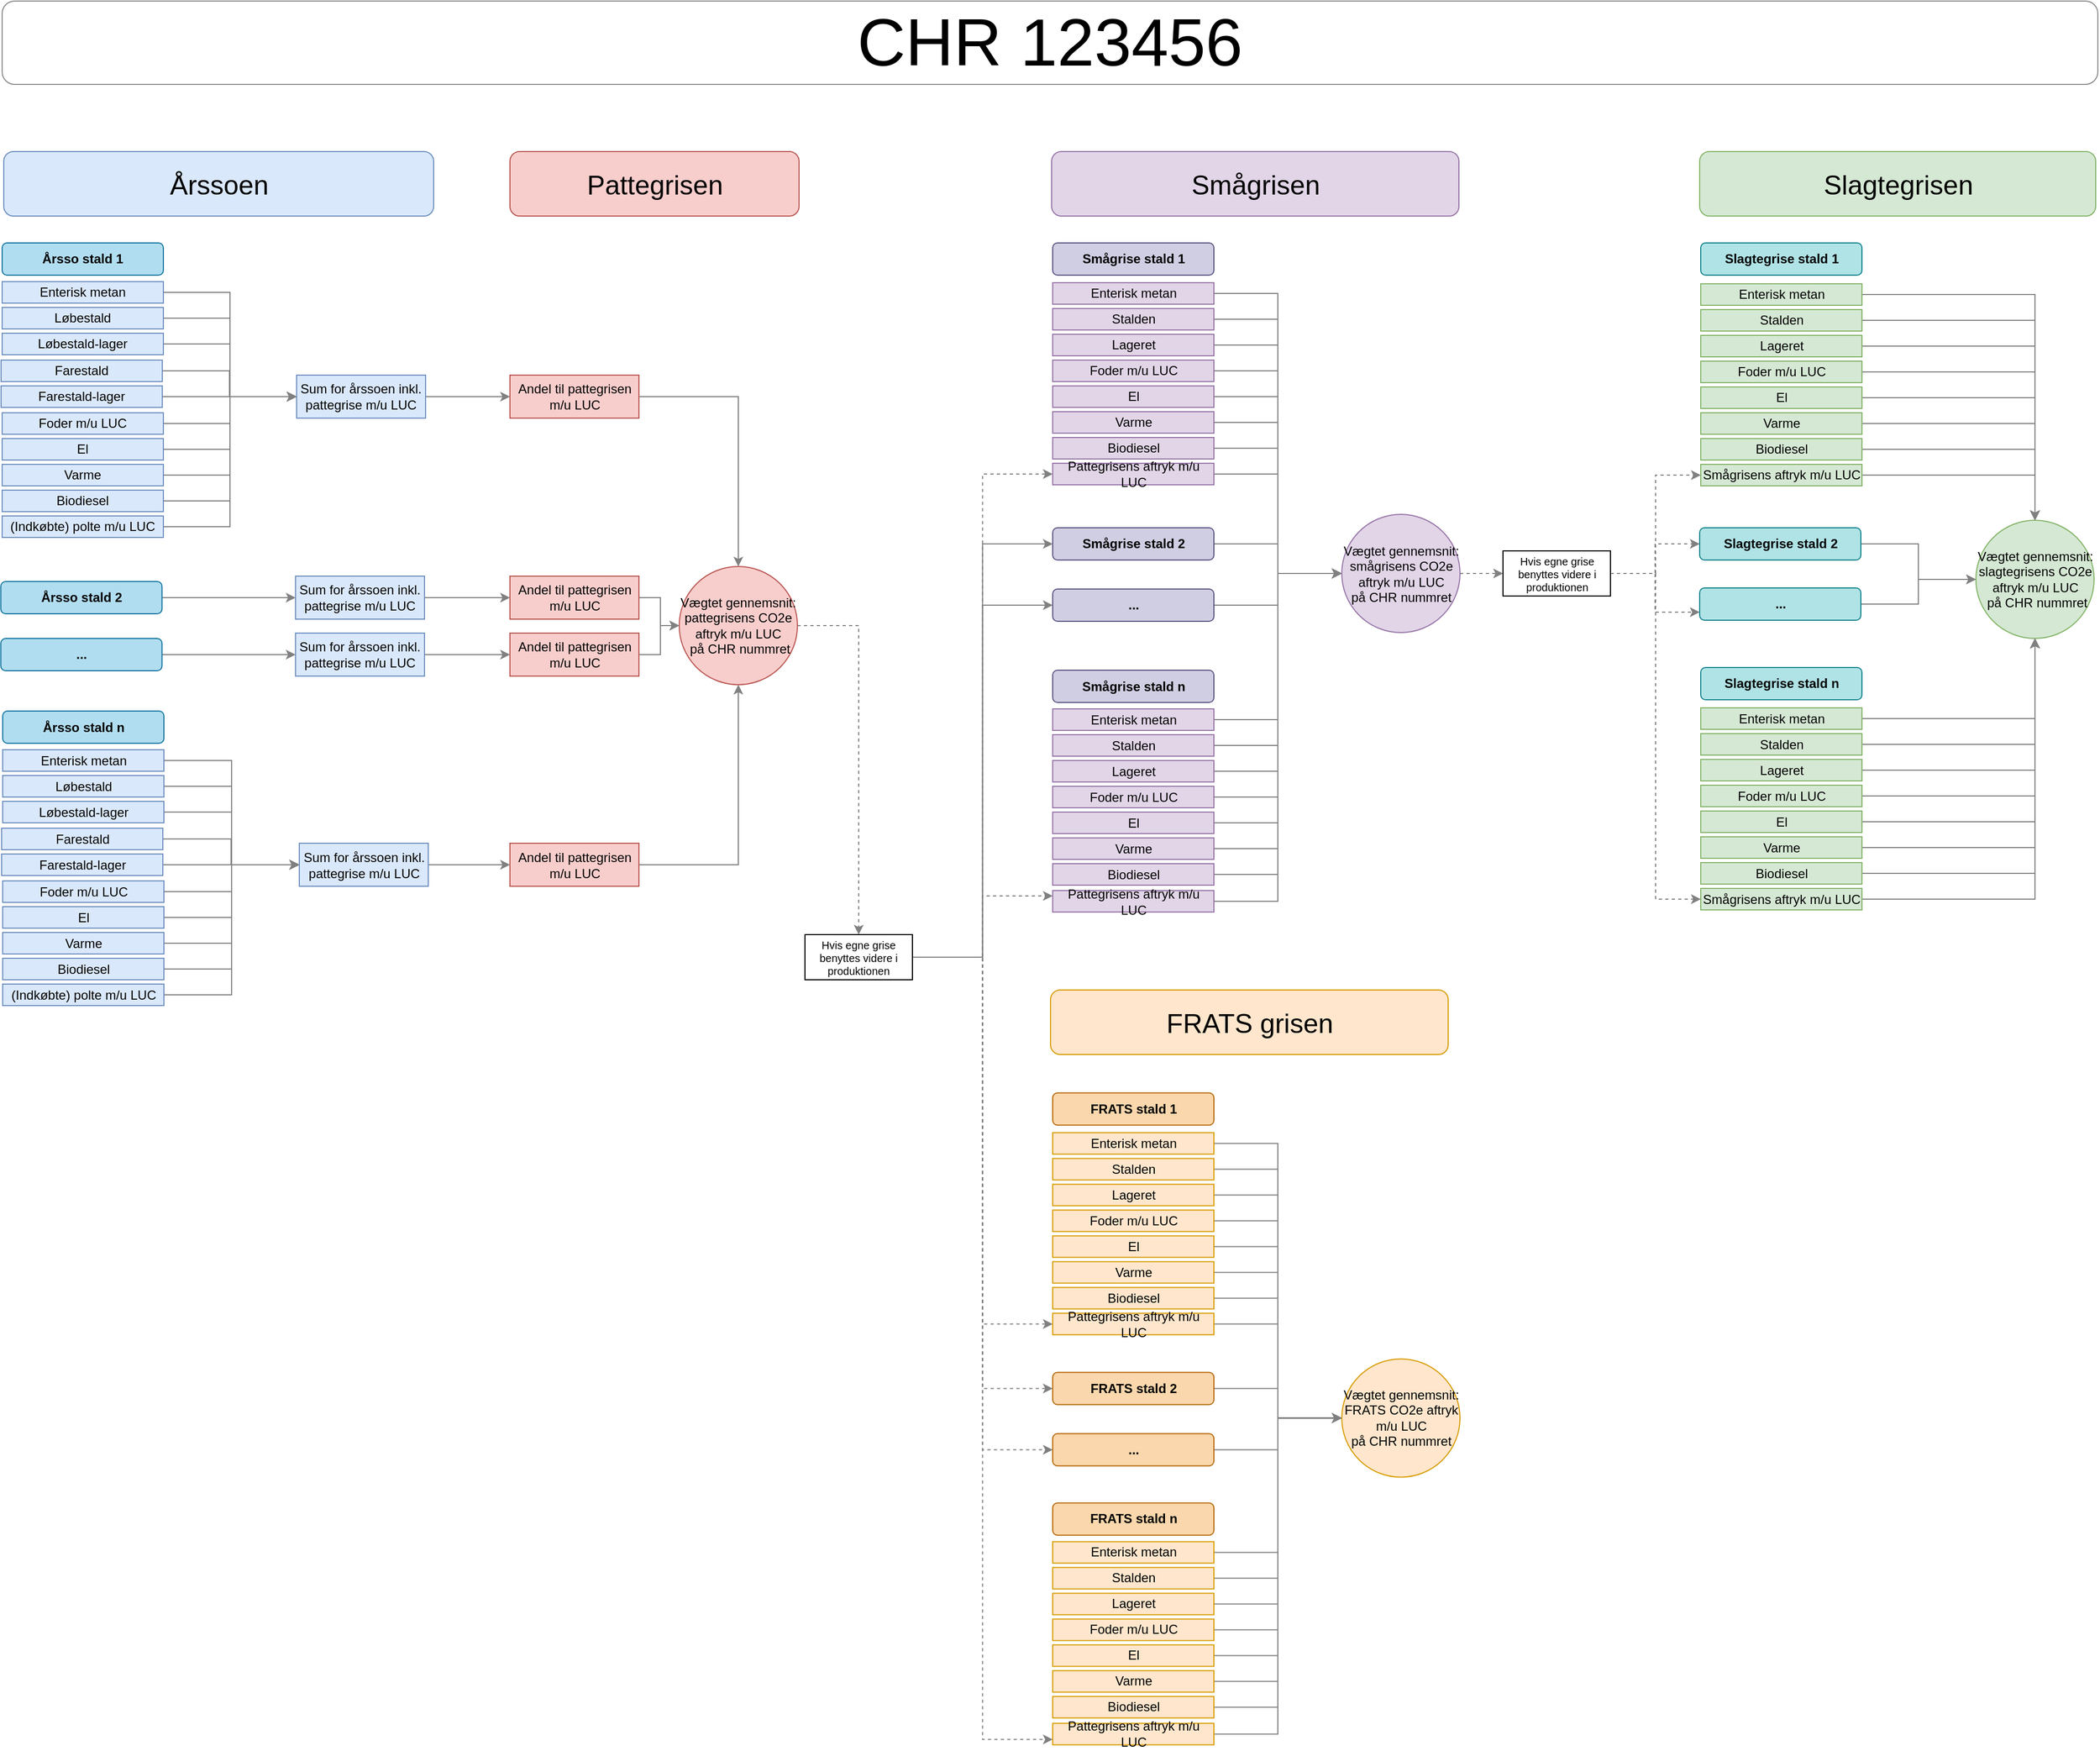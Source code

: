 <mxfile version="20.3.7" type="github">
  <diagram id="C5RBs43oDa-KdzZeNtuy" name="Page-1">
    <mxGraphModel dx="2584" dy="1444" grid="1" gridSize="10" guides="1" tooltips="1" connect="1" arrows="1" fold="1" page="1" pageScale="1" pageWidth="827" pageHeight="1169" math="0" shadow="0">
      <root>
        <mxCell id="WIyWlLk6GJQsqaUBKTNV-0" />
        <mxCell id="WIyWlLk6GJQsqaUBKTNV-1" parent="WIyWlLk6GJQsqaUBKTNV-0" />
        <mxCell id="vS6JaXDpFEPLMcrLEANU-34" value="Årssoen" style="rounded=1;whiteSpace=wrap;html=1;fillColor=#dae8fc;fontSize=25;strokeColor=#6c8ebf;" parent="WIyWlLk6GJQsqaUBKTNV-1" vertex="1">
          <mxGeometry x="81.5" y="220" width="400" height="60" as="geometry" />
        </mxCell>
        <mxCell id="Sf_NmLY8HooHDOu4ANE3-1935" style="edgeStyle=orthogonalEdgeStyle;rounded=0;orthogonalLoop=1;jettySize=auto;html=1;dashed=1;strokeColor=#808080;fontSize=10;" parent="WIyWlLk6GJQsqaUBKTNV-1" source="vS6JaXDpFEPLMcrLEANU-47" target="Sf_NmLY8HooHDOu4ANE3-1928" edge="1">
          <mxGeometry relative="1" as="geometry" />
        </mxCell>
        <mxCell id="vS6JaXDpFEPLMcrLEANU-47" value="Vægtet gennemsnit: pattegrisens CO2e aftryk m/u LUC&lt;br&gt;&amp;nbsp;på CHR nummret" style="ellipse;whiteSpace=wrap;html=1;aspect=fixed;shadow=0;fontFamily=Helvetica;fontSize=12;align=center;strokeColor=#b85450;fillColor=#f8cecc;sketch=0;" parent="WIyWlLk6GJQsqaUBKTNV-1" vertex="1">
          <mxGeometry x="710" y="606" width="110" height="110" as="geometry" />
        </mxCell>
        <mxCell id="vS6JaXDpFEPLMcrLEANU-53" value="Pattegrisen" style="rounded=1;whiteSpace=wrap;html=1;fillColor=#f8cecc;fontSize=25;strokeColor=#b85450;" parent="WIyWlLk6GJQsqaUBKTNV-1" vertex="1">
          <mxGeometry x="552.5" y="220" width="269" height="60" as="geometry" />
        </mxCell>
        <mxCell id="Sf_NmLY8HooHDOu4ANE3-1942" style="edgeStyle=orthogonalEdgeStyle;rounded=0;orthogonalLoop=1;jettySize=auto;html=1;dashed=1;strokeColor=#808080;fontSize=10;" parent="WIyWlLk6GJQsqaUBKTNV-1" source="vS6JaXDpFEPLMcrLEANU-64" target="Sf_NmLY8HooHDOu4ANE3-1941" edge="1">
          <mxGeometry relative="1" as="geometry" />
        </mxCell>
        <mxCell id="vS6JaXDpFEPLMcrLEANU-64" value="Vægtet gennemsnit: smågrisens CO2e aftryk m/u LUC&lt;br&gt;på CHR nummret" style="ellipse;whiteSpace=wrap;html=1;aspect=fixed;fontFamily=Helvetica;fontSize=12;fontColor=default;align=center;strokeColor=#9673a6;fillColor=#e1d5e7;" parent="WIyWlLk6GJQsqaUBKTNV-1" vertex="1">
          <mxGeometry x="1326.5" y="557.5" width="110" height="110" as="geometry" />
        </mxCell>
        <mxCell id="vS6JaXDpFEPLMcrLEANU-71" value="&lt;font style=&quot;font-size: 25px;&quot;&gt;Smågrisen&lt;/font&gt;" style="rounded=1;whiteSpace=wrap;html=1;fillColor=#e1d5e7;strokeColor=#9673a6;" parent="WIyWlLk6GJQsqaUBKTNV-1" vertex="1">
          <mxGeometry x="1056.5" y="220" width="379" height="60" as="geometry" />
        </mxCell>
        <mxCell id="vS6JaXDpFEPLMcrLEANU-94" value="&lt;font style=&quot;font-size: 25px;&quot;&gt;Slagtegrisen&lt;/font&gt;" style="rounded=1;whiteSpace=wrap;html=1;fillColor=#d5e8d4;strokeColor=#82b366;" parent="WIyWlLk6GJQsqaUBKTNV-1" vertex="1">
          <mxGeometry x="1659.5" y="220" width="368.5" height="60" as="geometry" />
        </mxCell>
        <mxCell id="Sf_NmLY8HooHDOu4ANE3-17" style="edgeStyle=orthogonalEdgeStyle;rounded=0;orthogonalLoop=1;jettySize=auto;html=1;entryX=0;entryY=0.5;entryDx=0;entryDy=0;strokeColor=#808080;" parent="WIyWlLk6GJQsqaUBKTNV-1" source="Sf_NmLY8HooHDOu4ANE3-6" target="Sf_NmLY8HooHDOu4ANE3-16" edge="1">
          <mxGeometry relative="1" as="geometry" />
        </mxCell>
        <mxCell id="Sf_NmLY8HooHDOu4ANE3-6" value="Enterisk metan" style="rounded=0;whiteSpace=wrap;html=1;fillColor=#dae8fc;strokeColor=#6c8ebf;" parent="WIyWlLk6GJQsqaUBKTNV-1" vertex="1">
          <mxGeometry x="80" y="341" width="150" height="20" as="geometry" />
        </mxCell>
        <mxCell id="Sf_NmLY8HooHDOu4ANE3-21" style="edgeStyle=orthogonalEdgeStyle;rounded=0;orthogonalLoop=1;jettySize=auto;html=1;entryX=0;entryY=0.5;entryDx=0;entryDy=0;strokeColor=#808080;" parent="WIyWlLk6GJQsqaUBKTNV-1" source="Sf_NmLY8HooHDOu4ANE3-7" target="Sf_NmLY8HooHDOu4ANE3-16" edge="1">
          <mxGeometry relative="1" as="geometry" />
        </mxCell>
        <mxCell id="Sf_NmLY8HooHDOu4ANE3-7" value="Løbestald" style="rounded=0;whiteSpace=wrap;html=1;fillColor=#dae8fc;strokeColor=#6c8ebf;" parent="WIyWlLk6GJQsqaUBKTNV-1" vertex="1">
          <mxGeometry x="80" y="365" width="150" height="20" as="geometry" />
        </mxCell>
        <mxCell id="Sf_NmLY8HooHDOu4ANE3-23" style="edgeStyle=orthogonalEdgeStyle;rounded=0;orthogonalLoop=1;jettySize=auto;html=1;entryX=0;entryY=0.5;entryDx=0;entryDy=0;strokeColor=#808080;" parent="WIyWlLk6GJQsqaUBKTNV-1" source="Sf_NmLY8HooHDOu4ANE3-8" target="Sf_NmLY8HooHDOu4ANE3-16" edge="1">
          <mxGeometry relative="1" as="geometry" />
        </mxCell>
        <mxCell id="Sf_NmLY8HooHDOu4ANE3-8" value="Løbestald-lager" style="rounded=0;whiteSpace=wrap;html=1;fillColor=#dae8fc;strokeColor=#6c8ebf;" parent="WIyWlLk6GJQsqaUBKTNV-1" vertex="1">
          <mxGeometry x="80" y="389" width="150" height="20" as="geometry" />
        </mxCell>
        <mxCell id="Sf_NmLY8HooHDOu4ANE3-22" style="edgeStyle=orthogonalEdgeStyle;rounded=0;orthogonalLoop=1;jettySize=auto;html=1;entryX=0;entryY=0.5;entryDx=0;entryDy=0;strokeColor=#808080;" parent="WIyWlLk6GJQsqaUBKTNV-1" source="Sf_NmLY8HooHDOu4ANE3-9" target="Sf_NmLY8HooHDOu4ANE3-16" edge="1">
          <mxGeometry relative="1" as="geometry">
            <mxPoint x="511.5" y="406" as="targetPoint" />
          </mxGeometry>
        </mxCell>
        <mxCell id="Sf_NmLY8HooHDOu4ANE3-9" value="Foder m/u LUC" style="rounded=0;whiteSpace=wrap;html=1;fillColor=#dae8fc;strokeColor=#6c8ebf;" parent="WIyWlLk6GJQsqaUBKTNV-1" vertex="1">
          <mxGeometry x="80" y="463" width="150" height="20" as="geometry" />
        </mxCell>
        <mxCell id="Sf_NmLY8HooHDOu4ANE3-25" style="edgeStyle=orthogonalEdgeStyle;rounded=0;orthogonalLoop=1;jettySize=auto;html=1;entryX=0;entryY=0.5;entryDx=0;entryDy=0;strokeColor=#808080;" parent="WIyWlLk6GJQsqaUBKTNV-1" source="Sf_NmLY8HooHDOu4ANE3-10" target="Sf_NmLY8HooHDOu4ANE3-16" edge="1">
          <mxGeometry relative="1" as="geometry" />
        </mxCell>
        <mxCell id="Sf_NmLY8HooHDOu4ANE3-10" value="El" style="rounded=0;whiteSpace=wrap;html=1;fillColor=#dae8fc;strokeColor=#6c8ebf;" parent="WIyWlLk6GJQsqaUBKTNV-1" vertex="1">
          <mxGeometry x="80" y="487" width="150" height="20" as="geometry" />
        </mxCell>
        <mxCell id="Sf_NmLY8HooHDOu4ANE3-27" style="edgeStyle=orthogonalEdgeStyle;rounded=0;orthogonalLoop=1;jettySize=auto;html=1;entryX=0;entryY=0.5;entryDx=0;entryDy=0;strokeColor=#808080;" parent="WIyWlLk6GJQsqaUBKTNV-1" source="Sf_NmLY8HooHDOu4ANE3-11" target="Sf_NmLY8HooHDOu4ANE3-16" edge="1">
          <mxGeometry relative="1" as="geometry" />
        </mxCell>
        <mxCell id="Sf_NmLY8HooHDOu4ANE3-11" value="Varme" style="rounded=0;whiteSpace=wrap;html=1;fillColor=#dae8fc;strokeColor=#6c8ebf;" parent="WIyWlLk6GJQsqaUBKTNV-1" vertex="1">
          <mxGeometry x="80" y="511" width="150" height="20" as="geometry" />
        </mxCell>
        <mxCell id="Sf_NmLY8HooHDOu4ANE3-30" value="" style="edgeStyle=orthogonalEdgeStyle;rounded=0;orthogonalLoop=1;jettySize=auto;html=1;entryX=0;entryY=0.5;entryDx=0;entryDy=0;strokeColor=#808080;" parent="WIyWlLk6GJQsqaUBKTNV-1" source="Sf_NmLY8HooHDOu4ANE3-12" target="Sf_NmLY8HooHDOu4ANE3-16" edge="1">
          <mxGeometry relative="1" as="geometry">
            <mxPoint x="341.5" y="466" as="targetPoint" />
          </mxGeometry>
        </mxCell>
        <mxCell id="Sf_NmLY8HooHDOu4ANE3-12" value="Biodiesel" style="rounded=0;whiteSpace=wrap;html=1;fillColor=#dae8fc;strokeColor=#6c8ebf;" parent="WIyWlLk6GJQsqaUBKTNV-1" vertex="1">
          <mxGeometry x="80" y="535" width="150" height="20" as="geometry" />
        </mxCell>
        <mxCell id="Sf_NmLY8HooHDOu4ANE3-1977" style="edgeStyle=orthogonalEdgeStyle;rounded=0;orthogonalLoop=1;jettySize=auto;html=1;entryX=0;entryY=0.5;entryDx=0;entryDy=0;strokeColor=#808080;fontSize=12;" parent="WIyWlLk6GJQsqaUBKTNV-1" source="Sf_NmLY8HooHDOu4ANE3-13" target="Sf_NmLY8HooHDOu4ANE3-16" edge="1">
          <mxGeometry relative="1" as="geometry" />
        </mxCell>
        <mxCell id="Sf_NmLY8HooHDOu4ANE3-13" value="(Indkøbte) polte m/u LUC" style="rounded=0;whiteSpace=wrap;html=1;fillColor=#dae8fc;strokeColor=#6c8ebf;" parent="WIyWlLk6GJQsqaUBKTNV-1" vertex="1">
          <mxGeometry x="80" y="559" width="150" height="20" as="geometry" />
        </mxCell>
        <mxCell id="Sf_NmLY8HooHDOu4ANE3-52" value="Årsso stald 1" style="rounded=1;whiteSpace=wrap;html=1;fillColor=#b1ddf0;rotation=0;strokeColor=#10739e;fontStyle=1" parent="WIyWlLk6GJQsqaUBKTNV-1" vertex="1">
          <mxGeometry x="80" y="305" width="150" height="30" as="geometry" />
        </mxCell>
        <mxCell id="Sf_NmLY8HooHDOu4ANE3-162" style="edgeStyle=orthogonalEdgeStyle;rounded=0;orthogonalLoop=1;jettySize=auto;html=1;strokeColor=#808080;" parent="WIyWlLk6GJQsqaUBKTNV-1" source="Sf_NmLY8HooHDOu4ANE3-16" target="Sf_NmLY8HooHDOu4ANE3-159" edge="1">
          <mxGeometry relative="1" as="geometry" />
        </mxCell>
        <mxCell id="Sf_NmLY8HooHDOu4ANE3-16" value="Sum for årssoen inkl. pattegrise m/u LUC&lt;span style=&quot;color: rgba(0, 0, 0, 0); font-family: monospace; font-size: 0px; text-align: start; background-color: initial;&quot;&gt;%3CmxGraphModel%3E%3Croot%3E%3CmxCell%20id%3D%220%22%2F%3E%3CmxCell%20id%3D%221%22%20parent%3D%220%22%2F%3E%3CmxCell%20id%3D%222%22%20value%3D%22Sum%20for%20%C3%A5rssoen%22%20style%3D%22rounded%3D0%3BwhiteSpace%3Dwrap%3Bhtml%3D1%3BfillColor%3D%23dae8fc%3BstrokeColor%3D%236c8ebf%3B%22%20vertex%3D%221%22%20parent%3D%221%22%3E%3CmxGeometry%20x%3D%22362.5%22%20y%3D%221046%22%20width%3D%22120%22%20height%3D%2240%22%20as%3D%22geometry%22%2F%3E%3C%2FmxCell%3E%3C%2Froot%3E%3C%2FmxGraphModel%3E&lt;/span&gt;" style="rounded=0;whiteSpace=wrap;html=1;fillColor=#dae8fc;strokeColor=#6c8ebf;" parent="WIyWlLk6GJQsqaUBKTNV-1" vertex="1">
          <mxGeometry x="354" y="428" width="120" height="40" as="geometry" />
        </mxCell>
        <mxCell id="Sf_NmLY8HooHDOu4ANE3-163" style="edgeStyle=orthogonalEdgeStyle;rounded=0;orthogonalLoop=1;jettySize=auto;html=1;entryX=0;entryY=0.5;entryDx=0;entryDy=0;strokeColor=#808080;" parent="WIyWlLk6GJQsqaUBKTNV-1" source="Sf_NmLY8HooHDOu4ANE3-2321" target="Sf_NmLY8HooHDOu4ANE3-160" edge="1">
          <mxGeometry relative="1" as="geometry">
            <mxPoint x="480" y="910" as="sourcePoint" />
          </mxGeometry>
        </mxCell>
        <mxCell id="Sf_NmLY8HooHDOu4ANE3-166" style="edgeStyle=orthogonalEdgeStyle;rounded=0;orthogonalLoop=1;jettySize=auto;html=1;entryX=0.5;entryY=0;entryDx=0;entryDy=0;fontSize=18;strokeColor=#808080;" parent="WIyWlLk6GJQsqaUBKTNV-1" source="Sf_NmLY8HooHDOu4ANE3-159" target="vS6JaXDpFEPLMcrLEANU-47" edge="1">
          <mxGeometry relative="1" as="geometry" />
        </mxCell>
        <mxCell id="Sf_NmLY8HooHDOu4ANE3-159" value="Andel til pattegrisen m/u LUC" style="rounded=0;whiteSpace=wrap;html=1;fillColor=#f8cecc;strokeColor=#b85450;" parent="WIyWlLk6GJQsqaUBKTNV-1" vertex="1">
          <mxGeometry x="552.5" y="428" width="120" height="40" as="geometry" />
        </mxCell>
        <mxCell id="Sf_NmLY8HooHDOu4ANE3-167" style="edgeStyle=orthogonalEdgeStyle;rounded=0;orthogonalLoop=1;jettySize=auto;html=1;entryX=0;entryY=0.5;entryDx=0;entryDy=0;fontSize=18;strokeColor=#808080;" parent="WIyWlLk6GJQsqaUBKTNV-1" source="Sf_NmLY8HooHDOu4ANE3-160" target="vS6JaXDpFEPLMcrLEANU-47" edge="1">
          <mxGeometry relative="1" as="geometry" />
        </mxCell>
        <mxCell id="Sf_NmLY8HooHDOu4ANE3-160" value="Andel til pattegrisen m/u LUC" style="rounded=0;whiteSpace=wrap;html=1;fillColor=#f8cecc;strokeColor=#b85450;" parent="WIyWlLk6GJQsqaUBKTNV-1" vertex="1">
          <mxGeometry x="552.5" y="615" width="120" height="40" as="geometry" />
        </mxCell>
        <mxCell id="Sf_NmLY8HooHDOu4ANE3-168" style="edgeStyle=orthogonalEdgeStyle;rounded=0;orthogonalLoop=1;jettySize=auto;html=1;entryX=0.5;entryY=1;entryDx=0;entryDy=0;fontSize=18;strokeColor=#808080;" parent="WIyWlLk6GJQsqaUBKTNV-1" source="Sf_NmLY8HooHDOu4ANE3-161" target="vS6JaXDpFEPLMcrLEANU-47" edge="1">
          <mxGeometry relative="1" as="geometry" />
        </mxCell>
        <mxCell id="Sf_NmLY8HooHDOu4ANE3-161" value="Andel til pattegrisen m/u LUC" style="rounded=0;whiteSpace=wrap;html=1;fillColor=#f8cecc;strokeColor=#b85450;" parent="WIyWlLk6GJQsqaUBKTNV-1" vertex="1">
          <mxGeometry x="552.5" y="863.5" width="120" height="40" as="geometry" />
        </mxCell>
        <mxCell id="Sf_NmLY8HooHDOu4ANE3-198" style="edgeStyle=orthogonalEdgeStyle;rounded=0;orthogonalLoop=1;jettySize=auto;html=1;fontSize=25;strokeColor=#808080;entryX=0;entryY=0.5;entryDx=0;entryDy=0;" parent="WIyWlLk6GJQsqaUBKTNV-1" source="Sf_NmLY8HooHDOu4ANE3-169" target="vS6JaXDpFEPLMcrLEANU-64" edge="1">
          <mxGeometry relative="1" as="geometry" />
        </mxCell>
        <mxCell id="Sf_NmLY8HooHDOu4ANE3-169" value="Enterisk metan" style="rounded=0;whiteSpace=wrap;html=1;fillColor=#e1d5e7;strokeColor=#9673a6;" parent="WIyWlLk6GJQsqaUBKTNV-1" vertex="1">
          <mxGeometry x="1057.5" y="342" width="150" height="20" as="geometry" />
        </mxCell>
        <mxCell id="Sf_NmLY8HooHDOu4ANE3-199" style="edgeStyle=orthogonalEdgeStyle;rounded=0;orthogonalLoop=1;jettySize=auto;html=1;fontSize=25;strokeColor=#808080;entryX=0;entryY=0.5;entryDx=0;entryDy=0;" parent="WIyWlLk6GJQsqaUBKTNV-1" source="Sf_NmLY8HooHDOu4ANE3-170" target="vS6JaXDpFEPLMcrLEANU-64" edge="1">
          <mxGeometry relative="1" as="geometry" />
        </mxCell>
        <mxCell id="Sf_NmLY8HooHDOu4ANE3-170" value="Stalden" style="rounded=0;whiteSpace=wrap;html=1;fillColor=#e1d5e7;strokeColor=#9673a6;" parent="WIyWlLk6GJQsqaUBKTNV-1" vertex="1">
          <mxGeometry x="1057.5" y="366" width="150" height="20" as="geometry" />
        </mxCell>
        <mxCell id="Sf_NmLY8HooHDOu4ANE3-200" style="edgeStyle=orthogonalEdgeStyle;rounded=0;orthogonalLoop=1;jettySize=auto;html=1;fontSize=25;strokeColor=#808080;entryX=0;entryY=0.5;entryDx=0;entryDy=0;" parent="WIyWlLk6GJQsqaUBKTNV-1" source="Sf_NmLY8HooHDOu4ANE3-171" target="vS6JaXDpFEPLMcrLEANU-64" edge="1">
          <mxGeometry relative="1" as="geometry" />
        </mxCell>
        <mxCell id="Sf_NmLY8HooHDOu4ANE3-171" value="Lageret" style="rounded=0;whiteSpace=wrap;html=1;fillColor=#e1d5e7;strokeColor=#9673a6;" parent="WIyWlLk6GJQsqaUBKTNV-1" vertex="1">
          <mxGeometry x="1057.5" y="390" width="150" height="20" as="geometry" />
        </mxCell>
        <mxCell id="Sf_NmLY8HooHDOu4ANE3-201" style="edgeStyle=orthogonalEdgeStyle;rounded=0;orthogonalLoop=1;jettySize=auto;html=1;fontSize=25;strokeColor=#808080;entryX=0;entryY=0.5;entryDx=0;entryDy=0;" parent="WIyWlLk6GJQsqaUBKTNV-1" source="Sf_NmLY8HooHDOu4ANE3-172" target="vS6JaXDpFEPLMcrLEANU-64" edge="1">
          <mxGeometry relative="1" as="geometry" />
        </mxCell>
        <mxCell id="Sf_NmLY8HooHDOu4ANE3-172" value="Foder m/u LUC" style="rounded=0;whiteSpace=wrap;html=1;fillColor=#e1d5e7;strokeColor=#9673a6;" parent="WIyWlLk6GJQsqaUBKTNV-1" vertex="1">
          <mxGeometry x="1057.5" y="414" width="150" height="20" as="geometry" />
        </mxCell>
        <mxCell id="Sf_NmLY8HooHDOu4ANE3-202" style="edgeStyle=orthogonalEdgeStyle;rounded=0;orthogonalLoop=1;jettySize=auto;html=1;fontSize=25;strokeColor=#808080;entryX=0;entryY=0.5;entryDx=0;entryDy=0;" parent="WIyWlLk6GJQsqaUBKTNV-1" source="Sf_NmLY8HooHDOu4ANE3-173" target="vS6JaXDpFEPLMcrLEANU-64" edge="1">
          <mxGeometry relative="1" as="geometry" />
        </mxCell>
        <mxCell id="Sf_NmLY8HooHDOu4ANE3-173" value="El" style="rounded=0;whiteSpace=wrap;html=1;fillColor=#e1d5e7;strokeColor=#9673a6;" parent="WIyWlLk6GJQsqaUBKTNV-1" vertex="1">
          <mxGeometry x="1057.5" y="438" width="150" height="20" as="geometry" />
        </mxCell>
        <mxCell id="Sf_NmLY8HooHDOu4ANE3-203" style="edgeStyle=orthogonalEdgeStyle;rounded=0;orthogonalLoop=1;jettySize=auto;html=1;fontSize=25;strokeColor=#808080;entryX=0;entryY=0.5;entryDx=0;entryDy=0;" parent="WIyWlLk6GJQsqaUBKTNV-1" source="Sf_NmLY8HooHDOu4ANE3-174" target="vS6JaXDpFEPLMcrLEANU-64" edge="1">
          <mxGeometry relative="1" as="geometry" />
        </mxCell>
        <mxCell id="Sf_NmLY8HooHDOu4ANE3-174" value="Varme" style="rounded=0;whiteSpace=wrap;html=1;fillColor=#e1d5e7;strokeColor=#9673a6;" parent="WIyWlLk6GJQsqaUBKTNV-1" vertex="1">
          <mxGeometry x="1057.5" y="462" width="150" height="20" as="geometry" />
        </mxCell>
        <mxCell id="Sf_NmLY8HooHDOu4ANE3-204" style="edgeStyle=orthogonalEdgeStyle;rounded=0;orthogonalLoop=1;jettySize=auto;html=1;fontSize=25;strokeColor=#808080;entryX=0;entryY=0.5;entryDx=0;entryDy=0;" parent="WIyWlLk6GJQsqaUBKTNV-1" source="Sf_NmLY8HooHDOu4ANE3-175" target="vS6JaXDpFEPLMcrLEANU-64" edge="1">
          <mxGeometry relative="1" as="geometry" />
        </mxCell>
        <mxCell id="Sf_NmLY8HooHDOu4ANE3-175" value="Biodiesel" style="rounded=0;whiteSpace=wrap;html=1;fillColor=#e1d5e7;strokeColor=#9673a6;" parent="WIyWlLk6GJQsqaUBKTNV-1" vertex="1">
          <mxGeometry x="1057.5" y="486" width="150" height="20" as="geometry" />
        </mxCell>
        <mxCell id="Sf_NmLY8HooHDOu4ANE3-205" style="edgeStyle=orthogonalEdgeStyle;rounded=0;orthogonalLoop=1;jettySize=auto;html=1;fontSize=25;strokeColor=#808080;entryX=0;entryY=0.5;entryDx=0;entryDy=0;" parent="WIyWlLk6GJQsqaUBKTNV-1" source="Sf_NmLY8HooHDOu4ANE3-176" target="vS6JaXDpFEPLMcrLEANU-64" edge="1">
          <mxGeometry relative="1" as="geometry" />
        </mxCell>
        <mxCell id="Sf_NmLY8HooHDOu4ANE3-176" value="Pattegrisens aftryk m/u LUC" style="rounded=0;whiteSpace=wrap;html=1;fillColor=#e1d5e7;strokeColor=#9673a6;" parent="WIyWlLk6GJQsqaUBKTNV-1" vertex="1">
          <mxGeometry x="1057.5" y="510" width="150" height="20" as="geometry" />
        </mxCell>
        <mxCell id="Sf_NmLY8HooHDOu4ANE3-206" style="edgeStyle=orthogonalEdgeStyle;rounded=0;orthogonalLoop=1;jettySize=auto;html=1;entryX=0;entryY=0.5;entryDx=0;entryDy=0;fontSize=25;strokeColor=#808080;" parent="WIyWlLk6GJQsqaUBKTNV-1" source="Sf_NmLY8HooHDOu4ANE3-180" target="vS6JaXDpFEPLMcrLEANU-64" edge="1">
          <mxGeometry relative="1" as="geometry" />
        </mxCell>
        <mxCell id="Sf_NmLY8HooHDOu4ANE3-180" value="Enterisk metan" style="rounded=0;whiteSpace=wrap;html=1;fillColor=#e1d5e7;strokeColor=#9673a6;" parent="WIyWlLk6GJQsqaUBKTNV-1" vertex="1">
          <mxGeometry x="1057.5" y="738.5" width="150" height="20" as="geometry" />
        </mxCell>
        <mxCell id="Sf_NmLY8HooHDOu4ANE3-207" style="edgeStyle=orthogonalEdgeStyle;rounded=0;orthogonalLoop=1;jettySize=auto;html=1;entryX=0;entryY=0.5;entryDx=0;entryDy=0;fontSize=25;strokeColor=#808080;" parent="WIyWlLk6GJQsqaUBKTNV-1" source="Sf_NmLY8HooHDOu4ANE3-181" target="vS6JaXDpFEPLMcrLEANU-64" edge="1">
          <mxGeometry relative="1" as="geometry" />
        </mxCell>
        <mxCell id="Sf_NmLY8HooHDOu4ANE3-181" value="Stalden" style="rounded=0;whiteSpace=wrap;html=1;fillColor=#e1d5e7;strokeColor=#9673a6;" parent="WIyWlLk6GJQsqaUBKTNV-1" vertex="1">
          <mxGeometry x="1057.5" y="762.5" width="150" height="20" as="geometry" />
        </mxCell>
        <mxCell id="Sf_NmLY8HooHDOu4ANE3-208" style="edgeStyle=orthogonalEdgeStyle;rounded=0;orthogonalLoop=1;jettySize=auto;html=1;entryX=0;entryY=0.5;entryDx=0;entryDy=0;fontSize=25;strokeColor=#808080;" parent="WIyWlLk6GJQsqaUBKTNV-1" source="Sf_NmLY8HooHDOu4ANE3-182" target="vS6JaXDpFEPLMcrLEANU-64" edge="1">
          <mxGeometry relative="1" as="geometry" />
        </mxCell>
        <mxCell id="Sf_NmLY8HooHDOu4ANE3-182" value="Lageret" style="rounded=0;whiteSpace=wrap;html=1;fillColor=#e1d5e7;strokeColor=#9673a6;" parent="WIyWlLk6GJQsqaUBKTNV-1" vertex="1">
          <mxGeometry x="1057.5" y="786.5" width="150" height="20" as="geometry" />
        </mxCell>
        <mxCell id="Sf_NmLY8HooHDOu4ANE3-209" style="edgeStyle=orthogonalEdgeStyle;rounded=0;orthogonalLoop=1;jettySize=auto;html=1;entryX=0;entryY=0.5;entryDx=0;entryDy=0;fontSize=25;strokeColor=#808080;" parent="WIyWlLk6GJQsqaUBKTNV-1" source="Sf_NmLY8HooHDOu4ANE3-183" target="vS6JaXDpFEPLMcrLEANU-64" edge="1">
          <mxGeometry relative="1" as="geometry" />
        </mxCell>
        <mxCell id="Sf_NmLY8HooHDOu4ANE3-183" value="Foder m/u LUC" style="rounded=0;whiteSpace=wrap;html=1;fillColor=#e1d5e7;strokeColor=#9673a6;" parent="WIyWlLk6GJQsqaUBKTNV-1" vertex="1">
          <mxGeometry x="1057.5" y="810.5" width="150" height="20" as="geometry" />
        </mxCell>
        <mxCell id="Sf_NmLY8HooHDOu4ANE3-210" style="edgeStyle=orthogonalEdgeStyle;rounded=0;orthogonalLoop=1;jettySize=auto;html=1;fontSize=25;strokeColor=#808080;entryX=0;entryY=0.5;entryDx=0;entryDy=0;" parent="WIyWlLk6GJQsqaUBKTNV-1" source="Sf_NmLY8HooHDOu4ANE3-184" target="vS6JaXDpFEPLMcrLEANU-64" edge="1">
          <mxGeometry relative="1" as="geometry" />
        </mxCell>
        <mxCell id="Sf_NmLY8HooHDOu4ANE3-184" value="El" style="rounded=0;whiteSpace=wrap;html=1;fillColor=#e1d5e7;strokeColor=#9673a6;" parent="WIyWlLk6GJQsqaUBKTNV-1" vertex="1">
          <mxGeometry x="1057.5" y="834.5" width="150" height="20" as="geometry" />
        </mxCell>
        <mxCell id="Sf_NmLY8HooHDOu4ANE3-211" style="edgeStyle=orthogonalEdgeStyle;rounded=0;orthogonalLoop=1;jettySize=auto;html=1;entryX=0;entryY=0.5;entryDx=0;entryDy=0;fontSize=25;strokeColor=#808080;" parent="WIyWlLk6GJQsqaUBKTNV-1" source="Sf_NmLY8HooHDOu4ANE3-185" target="vS6JaXDpFEPLMcrLEANU-64" edge="1">
          <mxGeometry relative="1" as="geometry" />
        </mxCell>
        <mxCell id="Sf_NmLY8HooHDOu4ANE3-185" value="Varme" style="rounded=0;whiteSpace=wrap;html=1;fillColor=#e1d5e7;strokeColor=#9673a6;" parent="WIyWlLk6GJQsqaUBKTNV-1" vertex="1">
          <mxGeometry x="1057.5" y="858.5" width="150" height="20" as="geometry" />
        </mxCell>
        <mxCell id="Sf_NmLY8HooHDOu4ANE3-212" style="edgeStyle=orthogonalEdgeStyle;rounded=0;orthogonalLoop=1;jettySize=auto;html=1;entryX=0;entryY=0.5;entryDx=0;entryDy=0;fontSize=25;strokeColor=#808080;" parent="WIyWlLk6GJQsqaUBKTNV-1" source="Sf_NmLY8HooHDOu4ANE3-186" target="vS6JaXDpFEPLMcrLEANU-64" edge="1">
          <mxGeometry relative="1" as="geometry" />
        </mxCell>
        <mxCell id="Sf_NmLY8HooHDOu4ANE3-186" value="Biodiesel" style="rounded=0;whiteSpace=wrap;html=1;fillColor=#e1d5e7;strokeColor=#9673a6;" parent="WIyWlLk6GJQsqaUBKTNV-1" vertex="1">
          <mxGeometry x="1057.5" y="882.5" width="150" height="20" as="geometry" />
        </mxCell>
        <mxCell id="Sf_NmLY8HooHDOu4ANE3-213" style="edgeStyle=orthogonalEdgeStyle;rounded=0;orthogonalLoop=1;jettySize=auto;html=1;entryX=0;entryY=0.5;entryDx=0;entryDy=0;fontSize=25;strokeColor=#808080;" parent="WIyWlLk6GJQsqaUBKTNV-1" source="Sf_NmLY8HooHDOu4ANE3-187" target="vS6JaXDpFEPLMcrLEANU-64" edge="1">
          <mxGeometry relative="1" as="geometry">
            <mxPoint x="1207.5" y="937" as="sourcePoint" />
          </mxGeometry>
        </mxCell>
        <mxCell id="Sf_NmLY8HooHDOu4ANE3-187" value="Pattegrisens aftryk m/u LUC" style="rounded=0;whiteSpace=wrap;html=1;fillColor=#e1d5e7;strokeColor=#9673a6;" parent="WIyWlLk6GJQsqaUBKTNV-1" vertex="1">
          <mxGeometry x="1057.5" y="907.5" width="150" height="20" as="geometry" />
        </mxCell>
        <mxCell id="Sf_NmLY8HooHDOu4ANE3-223" value="&lt;font style=&quot;font-size: 25px;&quot;&gt;FRATS grisen&lt;/font&gt;" style="rounded=1;whiteSpace=wrap;html=1;fillColor=#ffe6cc;strokeColor=#d79b00;" parent="WIyWlLk6GJQsqaUBKTNV-1" vertex="1">
          <mxGeometry x="1055.5" y="1000" width="370" height="60" as="geometry" />
        </mxCell>
        <mxCell id="Sf_NmLY8HooHDOu4ANE3-275" value="Vægtet gennemsnit: slagtegrisens CO2e aftryk m/u LUC&lt;br&gt;&amp;nbsp;på CHR nummret" style="ellipse;whiteSpace=wrap;html=1;aspect=fixed;fontFamily=Helvetica;fontSize=12;fontColor=default;align=center;strokeColor=#82b366;fillColor=#d5e8d4;" parent="WIyWlLk6GJQsqaUBKTNV-1" vertex="1">
          <mxGeometry x="1916.5" y="563" width="110" height="110" as="geometry" />
        </mxCell>
        <mxCell id="Sf_NmLY8HooHDOu4ANE3-276" style="edgeStyle=orthogonalEdgeStyle;rounded=0;orthogonalLoop=1;jettySize=auto;html=1;fontSize=25;strokeColor=#808080;" parent="WIyWlLk6GJQsqaUBKTNV-1" source="Sf_NmLY8HooHDOu4ANE3-277" target="Sf_NmLY8HooHDOu4ANE3-275" edge="1">
          <mxGeometry relative="1" as="geometry" />
        </mxCell>
        <mxCell id="Sf_NmLY8HooHDOu4ANE3-277" value="Enterisk metan" style="rounded=0;whiteSpace=wrap;html=1;fillColor=#d5e8d4;strokeColor=#82b366;" parent="WIyWlLk6GJQsqaUBKTNV-1" vertex="1">
          <mxGeometry x="1660.5" y="343" width="150" height="20" as="geometry" />
        </mxCell>
        <mxCell id="Sf_NmLY8HooHDOu4ANE3-278" style="edgeStyle=orthogonalEdgeStyle;rounded=0;orthogonalLoop=1;jettySize=auto;html=1;fontSize=25;strokeColor=#808080;" parent="WIyWlLk6GJQsqaUBKTNV-1" source="Sf_NmLY8HooHDOu4ANE3-279" target="Sf_NmLY8HooHDOu4ANE3-275" edge="1">
          <mxGeometry relative="1" as="geometry" />
        </mxCell>
        <mxCell id="Sf_NmLY8HooHDOu4ANE3-279" value="Stalden" style="rounded=0;whiteSpace=wrap;html=1;fillColor=#d5e8d4;strokeColor=#82b366;" parent="WIyWlLk6GJQsqaUBKTNV-1" vertex="1">
          <mxGeometry x="1660.5" y="367" width="150" height="20" as="geometry" />
        </mxCell>
        <mxCell id="Sf_NmLY8HooHDOu4ANE3-280" style="edgeStyle=orthogonalEdgeStyle;rounded=0;orthogonalLoop=1;jettySize=auto;html=1;fontSize=25;strokeColor=#808080;" parent="WIyWlLk6GJQsqaUBKTNV-1" source="Sf_NmLY8HooHDOu4ANE3-281" target="Sf_NmLY8HooHDOu4ANE3-275" edge="1">
          <mxGeometry relative="1" as="geometry" />
        </mxCell>
        <mxCell id="Sf_NmLY8HooHDOu4ANE3-281" value="Lageret" style="rounded=0;whiteSpace=wrap;html=1;fillColor=#d5e8d4;strokeColor=#82b366;" parent="WIyWlLk6GJQsqaUBKTNV-1" vertex="1">
          <mxGeometry x="1660.5" y="391" width="150" height="20" as="geometry" />
        </mxCell>
        <mxCell id="Sf_NmLY8HooHDOu4ANE3-282" style="edgeStyle=orthogonalEdgeStyle;rounded=0;orthogonalLoop=1;jettySize=auto;html=1;fontSize=25;strokeColor=#808080;" parent="WIyWlLk6GJQsqaUBKTNV-1" source="Sf_NmLY8HooHDOu4ANE3-283" target="Sf_NmLY8HooHDOu4ANE3-275" edge="1">
          <mxGeometry relative="1" as="geometry" />
        </mxCell>
        <mxCell id="Sf_NmLY8HooHDOu4ANE3-283" value="Foder m/u LUC" style="rounded=0;whiteSpace=wrap;html=1;fillColor=#d5e8d4;strokeColor=#82b366;" parent="WIyWlLk6GJQsqaUBKTNV-1" vertex="1">
          <mxGeometry x="1660.5" y="415" width="150" height="20" as="geometry" />
        </mxCell>
        <mxCell id="Sf_NmLY8HooHDOu4ANE3-284" style="edgeStyle=orthogonalEdgeStyle;rounded=0;orthogonalLoop=1;jettySize=auto;html=1;fontSize=25;strokeColor=#808080;" parent="WIyWlLk6GJQsqaUBKTNV-1" source="Sf_NmLY8HooHDOu4ANE3-285" target="Sf_NmLY8HooHDOu4ANE3-275" edge="1">
          <mxGeometry relative="1" as="geometry" />
        </mxCell>
        <mxCell id="Sf_NmLY8HooHDOu4ANE3-285" value="El" style="rounded=0;whiteSpace=wrap;html=1;fillColor=#d5e8d4;strokeColor=#82b366;" parent="WIyWlLk6GJQsqaUBKTNV-1" vertex="1">
          <mxGeometry x="1660.5" y="439" width="150" height="20" as="geometry" />
        </mxCell>
        <mxCell id="Sf_NmLY8HooHDOu4ANE3-286" style="edgeStyle=orthogonalEdgeStyle;rounded=0;orthogonalLoop=1;jettySize=auto;html=1;fontSize=25;strokeColor=#808080;" parent="WIyWlLk6GJQsqaUBKTNV-1" source="Sf_NmLY8HooHDOu4ANE3-287" target="Sf_NmLY8HooHDOu4ANE3-275" edge="1">
          <mxGeometry relative="1" as="geometry" />
        </mxCell>
        <mxCell id="Sf_NmLY8HooHDOu4ANE3-287" value="Varme" style="rounded=0;whiteSpace=wrap;html=1;fillColor=#d5e8d4;strokeColor=#82b366;" parent="WIyWlLk6GJQsqaUBKTNV-1" vertex="1">
          <mxGeometry x="1660.5" y="463" width="150" height="20" as="geometry" />
        </mxCell>
        <mxCell id="Sf_NmLY8HooHDOu4ANE3-288" style="edgeStyle=orthogonalEdgeStyle;rounded=0;orthogonalLoop=1;jettySize=auto;html=1;fontSize=25;strokeColor=#808080;" parent="WIyWlLk6GJQsqaUBKTNV-1" source="Sf_NmLY8HooHDOu4ANE3-289" target="Sf_NmLY8HooHDOu4ANE3-275" edge="1">
          <mxGeometry relative="1" as="geometry" />
        </mxCell>
        <mxCell id="Sf_NmLY8HooHDOu4ANE3-289" value="Biodiesel" style="rounded=0;whiteSpace=wrap;html=1;fillColor=#d5e8d4;strokeColor=#82b366;" parent="WIyWlLk6GJQsqaUBKTNV-1" vertex="1">
          <mxGeometry x="1660.5" y="487" width="150" height="20" as="geometry" />
        </mxCell>
        <mxCell id="Sf_NmLY8HooHDOu4ANE3-290" style="edgeStyle=orthogonalEdgeStyle;rounded=0;orthogonalLoop=1;jettySize=auto;html=1;fontSize=25;strokeColor=#808080;" parent="WIyWlLk6GJQsqaUBKTNV-1" source="Sf_NmLY8HooHDOu4ANE3-291" target="Sf_NmLY8HooHDOu4ANE3-275" edge="1">
          <mxGeometry relative="1" as="geometry" />
        </mxCell>
        <mxCell id="Sf_NmLY8HooHDOu4ANE3-291" value="Smågrisens aftryk m/u LUC" style="rounded=0;whiteSpace=wrap;html=1;fillColor=#d5e8d4;strokeColor=#82b366;" parent="WIyWlLk6GJQsqaUBKTNV-1" vertex="1">
          <mxGeometry x="1660.5" y="511" width="150" height="20" as="geometry" />
        </mxCell>
        <mxCell id="Sf_NmLY8HooHDOu4ANE3-308" style="edgeStyle=orthogonalEdgeStyle;rounded=0;orthogonalLoop=1;jettySize=auto;html=1;entryX=0.5;entryY=1;entryDx=0;entryDy=0;fontSize=25;strokeColor=#808080;" parent="WIyWlLk6GJQsqaUBKTNV-1" source="Sf_NmLY8HooHDOu4ANE3-309" target="Sf_NmLY8HooHDOu4ANE3-275" edge="1">
          <mxGeometry relative="1" as="geometry" />
        </mxCell>
        <mxCell id="Sf_NmLY8HooHDOu4ANE3-309" value="Enterisk metan" style="rounded=0;whiteSpace=wrap;html=1;fillColor=#d5e8d4;strokeColor=#82b366;" parent="WIyWlLk6GJQsqaUBKTNV-1" vertex="1">
          <mxGeometry x="1660.5" y="737.5" width="150" height="20" as="geometry" />
        </mxCell>
        <mxCell id="Sf_NmLY8HooHDOu4ANE3-310" style="edgeStyle=orthogonalEdgeStyle;rounded=0;orthogonalLoop=1;jettySize=auto;html=1;fontSize=25;strokeColor=#808080;" parent="WIyWlLk6GJQsqaUBKTNV-1" source="Sf_NmLY8HooHDOu4ANE3-311" target="Sf_NmLY8HooHDOu4ANE3-275" edge="1">
          <mxGeometry relative="1" as="geometry" />
        </mxCell>
        <mxCell id="Sf_NmLY8HooHDOu4ANE3-311" value="Stalden" style="rounded=0;whiteSpace=wrap;html=1;fillColor=#d5e8d4;strokeColor=#82b366;" parent="WIyWlLk6GJQsqaUBKTNV-1" vertex="1">
          <mxGeometry x="1660.5" y="761.5" width="150" height="20" as="geometry" />
        </mxCell>
        <mxCell id="Sf_NmLY8HooHDOu4ANE3-312" style="edgeStyle=orthogonalEdgeStyle;rounded=0;orthogonalLoop=1;jettySize=auto;html=1;fontSize=25;strokeColor=#808080;" parent="WIyWlLk6GJQsqaUBKTNV-1" source="Sf_NmLY8HooHDOu4ANE3-313" target="Sf_NmLY8HooHDOu4ANE3-275" edge="1">
          <mxGeometry relative="1" as="geometry" />
        </mxCell>
        <mxCell id="Sf_NmLY8HooHDOu4ANE3-313" value="Lageret" style="rounded=0;whiteSpace=wrap;html=1;fillColor=#d5e8d4;strokeColor=#82b366;" parent="WIyWlLk6GJQsqaUBKTNV-1" vertex="1">
          <mxGeometry x="1660.5" y="785.5" width="150" height="20" as="geometry" />
        </mxCell>
        <mxCell id="Sf_NmLY8HooHDOu4ANE3-314" style="edgeStyle=orthogonalEdgeStyle;rounded=0;orthogonalLoop=1;jettySize=auto;html=1;fontSize=25;strokeColor=#808080;" parent="WIyWlLk6GJQsqaUBKTNV-1" source="Sf_NmLY8HooHDOu4ANE3-315" target="Sf_NmLY8HooHDOu4ANE3-275" edge="1">
          <mxGeometry relative="1" as="geometry" />
        </mxCell>
        <mxCell id="Sf_NmLY8HooHDOu4ANE3-315" value="Foder m/u LUC" style="rounded=0;whiteSpace=wrap;html=1;fillColor=#d5e8d4;strokeColor=#82b366;" parent="WIyWlLk6GJQsqaUBKTNV-1" vertex="1">
          <mxGeometry x="1660.5" y="809.5" width="150" height="20" as="geometry" />
        </mxCell>
        <mxCell id="Sf_NmLY8HooHDOu4ANE3-316" style="edgeStyle=orthogonalEdgeStyle;rounded=0;orthogonalLoop=1;jettySize=auto;html=1;fontSize=25;strokeColor=#808080;" parent="WIyWlLk6GJQsqaUBKTNV-1" source="Sf_NmLY8HooHDOu4ANE3-317" target="Sf_NmLY8HooHDOu4ANE3-275" edge="1">
          <mxGeometry relative="1" as="geometry" />
        </mxCell>
        <mxCell id="Sf_NmLY8HooHDOu4ANE3-317" value="El" style="rounded=0;whiteSpace=wrap;html=1;fillColor=#d5e8d4;strokeColor=#82b366;" parent="WIyWlLk6GJQsqaUBKTNV-1" vertex="1">
          <mxGeometry x="1660.5" y="833.5" width="150" height="20" as="geometry" />
        </mxCell>
        <mxCell id="Sf_NmLY8HooHDOu4ANE3-318" style="edgeStyle=orthogonalEdgeStyle;rounded=0;orthogonalLoop=1;jettySize=auto;html=1;fontSize=25;strokeColor=#808080;" parent="WIyWlLk6GJQsqaUBKTNV-1" source="Sf_NmLY8HooHDOu4ANE3-319" target="Sf_NmLY8HooHDOu4ANE3-275" edge="1">
          <mxGeometry relative="1" as="geometry" />
        </mxCell>
        <mxCell id="Sf_NmLY8HooHDOu4ANE3-319" value="Varme" style="rounded=0;whiteSpace=wrap;html=1;fillColor=#d5e8d4;strokeColor=#82b366;" parent="WIyWlLk6GJQsqaUBKTNV-1" vertex="1">
          <mxGeometry x="1660.5" y="857.5" width="150" height="20" as="geometry" />
        </mxCell>
        <mxCell id="Sf_NmLY8HooHDOu4ANE3-320" style="edgeStyle=orthogonalEdgeStyle;rounded=0;orthogonalLoop=1;jettySize=auto;html=1;fontSize=25;strokeColor=#808080;" parent="WIyWlLk6GJQsqaUBKTNV-1" source="Sf_NmLY8HooHDOu4ANE3-321" target="Sf_NmLY8HooHDOu4ANE3-275" edge="1">
          <mxGeometry relative="1" as="geometry" />
        </mxCell>
        <mxCell id="Sf_NmLY8HooHDOu4ANE3-321" value="Biodiesel" style="rounded=0;whiteSpace=wrap;html=1;fillColor=#d5e8d4;strokeColor=#82b366;" parent="WIyWlLk6GJQsqaUBKTNV-1" vertex="1">
          <mxGeometry x="1660.5" y="881.5" width="150" height="20" as="geometry" />
        </mxCell>
        <mxCell id="Sf_NmLY8HooHDOu4ANE3-322" style="edgeStyle=orthogonalEdgeStyle;rounded=0;orthogonalLoop=1;jettySize=auto;html=1;fontSize=25;strokeColor=#808080;" parent="WIyWlLk6GJQsqaUBKTNV-1" source="Sf_NmLY8HooHDOu4ANE3-323" target="Sf_NmLY8HooHDOu4ANE3-275" edge="1">
          <mxGeometry relative="1" as="geometry" />
        </mxCell>
        <mxCell id="Sf_NmLY8HooHDOu4ANE3-323" value="Smågrisens aftryk m/u LUC" style="rounded=0;whiteSpace=wrap;html=1;fillColor=#d5e8d4;strokeColor=#82b366;" parent="WIyWlLk6GJQsqaUBKTNV-1" vertex="1">
          <mxGeometry x="1660.5" y="905.5" width="150" height="20" as="geometry" />
        </mxCell>
        <mxCell id="Sf_NmLY8HooHDOu4ANE3-1936" style="edgeStyle=orthogonalEdgeStyle;rounded=0;orthogonalLoop=1;jettySize=auto;html=1;entryX=0;entryY=0.5;entryDx=0;entryDy=0;dashed=1;strokeColor=#808080;fontSize=10;" parent="WIyWlLk6GJQsqaUBKTNV-1" source="Sf_NmLY8HooHDOu4ANE3-1928" target="Sf_NmLY8HooHDOu4ANE3-176" edge="1">
          <mxGeometry relative="1" as="geometry" />
        </mxCell>
        <mxCell id="Sf_NmLY8HooHDOu4ANE3-1937" style="edgeStyle=orthogonalEdgeStyle;rounded=0;orthogonalLoop=1;jettySize=auto;html=1;dashed=1;strokeColor=#808080;fontSize=10;entryX=0;entryY=0.25;entryDx=0;entryDy=0;" parent="WIyWlLk6GJQsqaUBKTNV-1" source="Sf_NmLY8HooHDOu4ANE3-1928" target="Sf_NmLY8HooHDOu4ANE3-187" edge="1">
          <mxGeometry relative="1" as="geometry" />
        </mxCell>
        <mxCell id="Sf_NmLY8HooHDOu4ANE3-1938" style="edgeStyle=orthogonalEdgeStyle;rounded=0;orthogonalLoop=1;jettySize=auto;html=1;entryX=0;entryY=0.5;entryDx=0;entryDy=0;dashed=1;strokeColor=#808080;fontSize=10;" parent="WIyWlLk6GJQsqaUBKTNV-1" source="Sf_NmLY8HooHDOu4ANE3-1928" target="Sf_NmLY8HooHDOu4ANE3-2371" edge="1">
          <mxGeometry relative="1" as="geometry">
            <mxPoint x="1189.5" y="1308.0" as="targetPoint" />
          </mxGeometry>
        </mxCell>
        <mxCell id="Sf_NmLY8HooHDOu4ANE3-1939" style="edgeStyle=orthogonalEdgeStyle;rounded=0;orthogonalLoop=1;jettySize=auto;html=1;entryX=0;entryY=0.5;entryDx=0;entryDy=0;dashed=1;strokeColor=#808080;fontSize=10;" parent="WIyWlLk6GJQsqaUBKTNV-1" source="Sf_NmLY8HooHDOu4ANE3-1928" target="Sf_NmLY8HooHDOu4ANE3-2393" edge="1">
          <mxGeometry relative="1" as="geometry">
            <mxPoint x="1189.5" y="1675" as="targetPoint" />
          </mxGeometry>
        </mxCell>
        <mxCell id="Sf_NmLY8HooHDOu4ANE3-2327" style="edgeStyle=orthogonalEdgeStyle;rounded=0;orthogonalLoop=1;jettySize=auto;html=1;entryX=0;entryY=0.5;entryDx=0;entryDy=0;strokeColor=#808080;fontSize=62;" parent="WIyWlLk6GJQsqaUBKTNV-1" source="Sf_NmLY8HooHDOu4ANE3-1928" target="Sf_NmLY8HooHDOu4ANE3-2324" edge="1">
          <mxGeometry relative="1" as="geometry" />
        </mxCell>
        <mxCell id="Sf_NmLY8HooHDOu4ANE3-2328" style="edgeStyle=orthogonalEdgeStyle;rounded=0;orthogonalLoop=1;jettySize=auto;html=1;entryX=0;entryY=0.5;entryDx=0;entryDy=0;strokeColor=#808080;fontSize=62;" parent="WIyWlLk6GJQsqaUBKTNV-1" source="Sf_NmLY8HooHDOu4ANE3-1928" target="Sf_NmLY8HooHDOu4ANE3-2323" edge="1">
          <mxGeometry relative="1" as="geometry" />
        </mxCell>
        <mxCell id="Sf_NmLY8HooHDOu4ANE3-2348" style="edgeStyle=orthogonalEdgeStyle;rounded=0;orthogonalLoop=1;jettySize=auto;html=1;entryX=0;entryY=0.5;entryDx=0;entryDy=0;dashed=1;strokeColor=#808080;fontSize=62;" parent="WIyWlLk6GJQsqaUBKTNV-1" source="Sf_NmLY8HooHDOu4ANE3-1928" target="Sf_NmLY8HooHDOu4ANE3-2391" edge="1">
          <mxGeometry relative="1" as="geometry">
            <mxPoint x="1191.5" y="1364" as="targetPoint" />
          </mxGeometry>
        </mxCell>
        <mxCell id="Sf_NmLY8HooHDOu4ANE3-2349" style="edgeStyle=orthogonalEdgeStyle;rounded=0;orthogonalLoop=1;jettySize=auto;html=1;entryX=0;entryY=0.75;entryDx=0;entryDy=0;dashed=1;strokeColor=#808080;fontSize=62;" parent="WIyWlLk6GJQsqaUBKTNV-1" source="Sf_NmLY8HooHDOu4ANE3-1928" target="Sf_NmLY8HooHDOu4ANE3-2387" edge="1">
          <mxGeometry relative="1" as="geometry">
            <mxPoint x="1191.5" y="1412" as="targetPoint" />
          </mxGeometry>
        </mxCell>
        <mxCell id="Sf_NmLY8HooHDOu4ANE3-1928" value="Hvis egne grise benyttes videre i produktionen" style="rounded=0;whiteSpace=wrap;shadow=0;glass=0;sketch=0;strokeColor=#000000;fontSize=10;fillColor=#FFFFFF;" parent="WIyWlLk6GJQsqaUBKTNV-1" vertex="1">
          <mxGeometry x="827" y="948.5" width="100" height="42" as="geometry" />
        </mxCell>
        <mxCell id="Sf_NmLY8HooHDOu4ANE3-1943" style="edgeStyle=orthogonalEdgeStyle;rounded=0;orthogonalLoop=1;jettySize=auto;html=1;entryX=0;entryY=0.5;entryDx=0;entryDy=0;dashed=1;strokeColor=#808080;fontSize=10;" parent="WIyWlLk6GJQsqaUBKTNV-1" source="Sf_NmLY8HooHDOu4ANE3-1941" target="Sf_NmLY8HooHDOu4ANE3-291" edge="1">
          <mxGeometry relative="1" as="geometry" />
        </mxCell>
        <mxCell id="Sf_NmLY8HooHDOu4ANE3-1945" style="edgeStyle=orthogonalEdgeStyle;rounded=0;orthogonalLoop=1;jettySize=auto;html=1;entryX=0;entryY=0.5;entryDx=0;entryDy=0;dashed=1;strokeColor=#808080;fontSize=10;" parent="WIyWlLk6GJQsqaUBKTNV-1" source="Sf_NmLY8HooHDOu4ANE3-1941" target="Sf_NmLY8HooHDOu4ANE3-323" edge="1">
          <mxGeometry relative="1" as="geometry" />
        </mxCell>
        <mxCell id="Sf_NmLY8HooHDOu4ANE3-2342" style="edgeStyle=orthogonalEdgeStyle;rounded=0;orthogonalLoop=1;jettySize=auto;html=1;entryX=0;entryY=0.75;entryDx=0;entryDy=0;strokeColor=#808080;fontSize=62;dashed=1;" parent="WIyWlLk6GJQsqaUBKTNV-1" source="Sf_NmLY8HooHDOu4ANE3-1941" target="Sf_NmLY8HooHDOu4ANE3-2339" edge="1">
          <mxGeometry relative="1" as="geometry" />
        </mxCell>
        <mxCell id="Sf_NmLY8HooHDOu4ANE3-2344" style="edgeStyle=orthogonalEdgeStyle;rounded=0;orthogonalLoop=1;jettySize=auto;html=1;dashed=1;strokeColor=#808080;fontSize=62;entryX=0;entryY=0.5;entryDx=0;entryDy=0;" parent="WIyWlLk6GJQsqaUBKTNV-1" source="Sf_NmLY8HooHDOu4ANE3-1941" target="Sf_NmLY8HooHDOu4ANE3-2338" edge="1">
          <mxGeometry relative="1" as="geometry">
            <mxPoint x="1655" y="590" as="targetPoint" />
          </mxGeometry>
        </mxCell>
        <mxCell id="Sf_NmLY8HooHDOu4ANE3-1941" value="Hvis egne grise benyttes videre i produktionen" style="rounded=0;whiteSpace=wrap;shadow=0;glass=0;sketch=0;strokeColor=#000000;fontSize=10;fillColor=#FFFFFF;" parent="WIyWlLk6GJQsqaUBKTNV-1" vertex="1">
          <mxGeometry x="1476.5" y="591.5" width="100" height="42" as="geometry" />
        </mxCell>
        <mxCell id="Sf_NmLY8HooHDOu4ANE3-1971" value="CHR 123456" style="rounded=1;whiteSpace=wrap;html=1;shadow=0;glass=0;sketch=0;strokeColor=#808080;fontSize=62;fillColor=default;gradientColor=none;rotation=0;opacity=90;" parent="WIyWlLk6GJQsqaUBKTNV-1" vertex="1">
          <mxGeometry x="80" y="80" width="1950" height="77.5" as="geometry" />
        </mxCell>
        <mxCell id="Sf_NmLY8HooHDOu4ANE3-2329" style="edgeStyle=orthogonalEdgeStyle;rounded=0;orthogonalLoop=1;jettySize=auto;html=1;entryX=0;entryY=0.5;entryDx=0;entryDy=0;strokeColor=#808080;fontSize=62;" parent="WIyWlLk6GJQsqaUBKTNV-1" source="Sf_NmLY8HooHDOu4ANE3-2011" target="Sf_NmLY8HooHDOu4ANE3-2321" edge="1">
          <mxGeometry relative="1" as="geometry" />
        </mxCell>
        <mxCell id="Sf_NmLY8HooHDOu4ANE3-2011" value="Årsso stald 2" style="rounded=1;whiteSpace=wrap;html=1;fillColor=#b1ddf0;rotation=0;strokeColor=#10739e;fontStyle=1" parent="WIyWlLk6GJQsqaUBKTNV-1" vertex="1">
          <mxGeometry x="78.75" y="620" width="150" height="30" as="geometry" />
        </mxCell>
        <mxCell id="Sf_NmLY8HooHDOu4ANE3-2049" value="Smågrise stald 1" style="rounded=1;whiteSpace=wrap;html=1;fillColor=#d0cee2;rotation=0;strokeColor=#56517e;fontStyle=1" parent="WIyWlLk6GJQsqaUBKTNV-1" vertex="1">
          <mxGeometry x="1057.5" y="305" width="150" height="30" as="geometry" />
        </mxCell>
        <mxCell id="Sf_NmLY8HooHDOu4ANE3-2050" value="Smågrise stald n" style="rounded=1;whiteSpace=wrap;html=1;fillColor=#d0cee2;rotation=0;strokeColor=#56517e;fontStyle=1" parent="WIyWlLk6GJQsqaUBKTNV-1" vertex="1">
          <mxGeometry x="1057.5" y="702.5" width="150" height="30" as="geometry" />
        </mxCell>
        <mxCell id="Sf_NmLY8HooHDOu4ANE3-2053" value="Slagtegrise stald 1" style="rounded=1;whiteSpace=wrap;html=1;fillColor=#b0e3e6;rotation=0;strokeColor=#0e8088;fontStyle=1" parent="WIyWlLk6GJQsqaUBKTNV-1" vertex="1">
          <mxGeometry x="1660.5" y="305" width="150" height="30" as="geometry" />
        </mxCell>
        <mxCell id="Sf_NmLY8HooHDOu4ANE3-2055" value="Slagtegrise stald n" style="rounded=1;whiteSpace=wrap;html=1;fillColor=#b0e3e6;rotation=0;strokeColor=#0e8088;fontStyle=1" parent="WIyWlLk6GJQsqaUBKTNV-1" vertex="1">
          <mxGeometry x="1660.5" y="700" width="150" height="30" as="geometry" />
        </mxCell>
        <mxCell id="Sf_NmLY8HooHDOu4ANE3-2333" style="edgeStyle=orthogonalEdgeStyle;rounded=0;orthogonalLoop=1;jettySize=auto;html=1;entryX=0;entryY=0.5;entryDx=0;entryDy=0;strokeColor=#808080;fontSize=62;" parent="WIyWlLk6GJQsqaUBKTNV-1" source="Sf_NmLY8HooHDOu4ANE3-2319" target="Sf_NmLY8HooHDOu4ANE3-2322" edge="1">
          <mxGeometry relative="1" as="geometry" />
        </mxCell>
        <mxCell id="Sf_NmLY8HooHDOu4ANE3-2319" value="..." style="rounded=1;whiteSpace=wrap;html=1;fillColor=#b1ddf0;rotation=0;strokeColor=#10739e;fontStyle=1" parent="WIyWlLk6GJQsqaUBKTNV-1" vertex="1">
          <mxGeometry x="78.75" y="673" width="150" height="30" as="geometry" />
        </mxCell>
        <mxCell id="Sf_NmLY8HooHDOu4ANE3-2321" value="Sum for årssoen inkl. pattegrise m/u LUC" style="rounded=0;whiteSpace=wrap;html=1;fillColor=#dae8fc;strokeColor=#6c8ebf;" parent="WIyWlLk6GJQsqaUBKTNV-1" vertex="1">
          <mxGeometry x="353" y="615" width="120" height="40" as="geometry" />
        </mxCell>
        <mxCell id="Sf_NmLY8HooHDOu4ANE3-2336" style="edgeStyle=orthogonalEdgeStyle;rounded=0;orthogonalLoop=1;jettySize=auto;html=1;entryX=0;entryY=0.5;entryDx=0;entryDy=0;strokeColor=#808080;fontSize=62;" parent="WIyWlLk6GJQsqaUBKTNV-1" source="Sf_NmLY8HooHDOu4ANE3-2322" target="Sf_NmLY8HooHDOu4ANE3-2335" edge="1">
          <mxGeometry relative="1" as="geometry" />
        </mxCell>
        <mxCell id="Sf_NmLY8HooHDOu4ANE3-2322" value="Sum for årssoen inkl. pattegrise m/u LUC" style="rounded=0;whiteSpace=wrap;html=1;fillColor=#dae8fc;strokeColor=#6c8ebf;" parent="WIyWlLk6GJQsqaUBKTNV-1" vertex="1">
          <mxGeometry x="353" y="668" width="120" height="40" as="geometry" />
        </mxCell>
        <mxCell id="Sf_NmLY8HooHDOu4ANE3-2325" style="edgeStyle=orthogonalEdgeStyle;rounded=0;orthogonalLoop=1;jettySize=auto;html=1;entryX=0;entryY=0.5;entryDx=0;entryDy=0;strokeColor=#808080;fontSize=62;" parent="WIyWlLk6GJQsqaUBKTNV-1" source="Sf_NmLY8HooHDOu4ANE3-2323" target="vS6JaXDpFEPLMcrLEANU-64" edge="1">
          <mxGeometry relative="1" as="geometry" />
        </mxCell>
        <mxCell id="Sf_NmLY8HooHDOu4ANE3-2323" value="Smågrise stald 2" style="rounded=1;whiteSpace=wrap;html=1;fillColor=#d0cee2;rotation=0;strokeColor=#56517e;fontStyle=1" parent="WIyWlLk6GJQsqaUBKTNV-1" vertex="1">
          <mxGeometry x="1057.5" y="570" width="150" height="30" as="geometry" />
        </mxCell>
        <mxCell id="Sf_NmLY8HooHDOu4ANE3-2326" style="edgeStyle=orthogonalEdgeStyle;rounded=0;orthogonalLoop=1;jettySize=auto;html=1;strokeColor=#808080;fontSize=62;" parent="WIyWlLk6GJQsqaUBKTNV-1" source="Sf_NmLY8HooHDOu4ANE3-2324" target="vS6JaXDpFEPLMcrLEANU-64" edge="1">
          <mxGeometry relative="1" as="geometry" />
        </mxCell>
        <mxCell id="Sf_NmLY8HooHDOu4ANE3-2324" value="..." style="rounded=1;whiteSpace=wrap;html=1;fillColor=#d0cee2;rotation=0;strokeColor=#56517e;fontStyle=1" parent="WIyWlLk6GJQsqaUBKTNV-1" vertex="1">
          <mxGeometry x="1057.5" y="627" width="150" height="30" as="geometry" />
        </mxCell>
        <mxCell id="Sf_NmLY8HooHDOu4ANE3-2337" style="edgeStyle=orthogonalEdgeStyle;rounded=0;orthogonalLoop=1;jettySize=auto;html=1;entryX=0;entryY=0.5;entryDx=0;entryDy=0;strokeColor=#808080;fontSize=62;" parent="WIyWlLk6GJQsqaUBKTNV-1" source="Sf_NmLY8HooHDOu4ANE3-2335" target="vS6JaXDpFEPLMcrLEANU-47" edge="1">
          <mxGeometry relative="1" as="geometry" />
        </mxCell>
        <mxCell id="Sf_NmLY8HooHDOu4ANE3-2335" value="Andel til pattegrisen m/u LUC" style="rounded=0;whiteSpace=wrap;html=1;fillColor=#f8cecc;strokeColor=#b85450;" parent="WIyWlLk6GJQsqaUBKTNV-1" vertex="1">
          <mxGeometry x="552.5" y="668" width="120" height="40" as="geometry" />
        </mxCell>
        <mxCell id="Sf_NmLY8HooHDOu4ANE3-2340" style="edgeStyle=orthogonalEdgeStyle;rounded=0;orthogonalLoop=1;jettySize=auto;html=1;entryX=0;entryY=0.5;entryDx=0;entryDy=0;strokeColor=#808080;fontSize=62;" parent="WIyWlLk6GJQsqaUBKTNV-1" source="Sf_NmLY8HooHDOu4ANE3-2338" target="Sf_NmLY8HooHDOu4ANE3-275" edge="1">
          <mxGeometry relative="1" as="geometry" />
        </mxCell>
        <mxCell id="Sf_NmLY8HooHDOu4ANE3-2338" value="Slagtegrise stald 2" style="rounded=1;whiteSpace=wrap;html=1;fillColor=#b0e3e6;rotation=0;strokeColor=#0e8088;fontStyle=1" parent="WIyWlLk6GJQsqaUBKTNV-1" vertex="1">
          <mxGeometry x="1659.5" y="570" width="150" height="30" as="geometry" />
        </mxCell>
        <mxCell id="Sf_NmLY8HooHDOu4ANE3-2341" style="edgeStyle=orthogonalEdgeStyle;rounded=0;orthogonalLoop=1;jettySize=auto;html=1;strokeColor=#808080;fontSize=62;" parent="WIyWlLk6GJQsqaUBKTNV-1" source="Sf_NmLY8HooHDOu4ANE3-2339" target="Sf_NmLY8HooHDOu4ANE3-275" edge="1">
          <mxGeometry relative="1" as="geometry" />
        </mxCell>
        <mxCell id="Sf_NmLY8HooHDOu4ANE3-2339" value="..." style="rounded=1;whiteSpace=wrap;html=1;fillColor=#b0e3e6;rotation=0;strokeColor=#0e8088;fontStyle=1" parent="WIyWlLk6GJQsqaUBKTNV-1" vertex="1">
          <mxGeometry x="1659.5" y="626" width="150" height="30" as="geometry" />
        </mxCell>
        <mxCell id="Sf_NmLY8HooHDOu4ANE3-2355" value="Vægtet gennemsnit: FRATS CO2e aftryk m/u LUC&lt;br&gt;på CHR nummret" style="ellipse;whiteSpace=wrap;html=1;aspect=fixed;fontFamily=Helvetica;fontSize=12;align=center;strokeColor=#d79b00;fillColor=#ffe6cc;" parent="WIyWlLk6GJQsqaUBKTNV-1" vertex="1">
          <mxGeometry x="1326.5" y="1343.25" width="110" height="110" as="geometry" />
        </mxCell>
        <mxCell id="Sf_NmLY8HooHDOu4ANE3-2356" style="edgeStyle=orthogonalEdgeStyle;rounded=0;orthogonalLoop=1;jettySize=auto;html=1;fontSize=25;strokeColor=#808080;entryX=0;entryY=0.5;entryDx=0;entryDy=0;fillColor=#ffe6cc;" parent="WIyWlLk6GJQsqaUBKTNV-1" source="Sf_NmLY8HooHDOu4ANE3-2357" target="Sf_NmLY8HooHDOu4ANE3-2355" edge="1">
          <mxGeometry relative="1" as="geometry" />
        </mxCell>
        <mxCell id="Sf_NmLY8HooHDOu4ANE3-2357" value="Enterisk metan" style="rounded=0;whiteSpace=wrap;html=1;fillColor=#ffe6cc;strokeColor=#d79b00;" parent="WIyWlLk6GJQsqaUBKTNV-1" vertex="1">
          <mxGeometry x="1057.5" y="1132.75" width="150" height="20" as="geometry" />
        </mxCell>
        <mxCell id="Sf_NmLY8HooHDOu4ANE3-2358" style="edgeStyle=orthogonalEdgeStyle;rounded=0;orthogonalLoop=1;jettySize=auto;html=1;fontSize=25;strokeColor=#808080;entryX=0;entryY=0.5;entryDx=0;entryDy=0;fillColor=#ffe6cc;" parent="WIyWlLk6GJQsqaUBKTNV-1" source="Sf_NmLY8HooHDOu4ANE3-2359" target="Sf_NmLY8HooHDOu4ANE3-2355" edge="1">
          <mxGeometry relative="1" as="geometry" />
        </mxCell>
        <mxCell id="Sf_NmLY8HooHDOu4ANE3-2359" value="Stalden" style="rounded=0;whiteSpace=wrap;html=1;fillColor=#ffe6cc;strokeColor=#d79b00;" parent="WIyWlLk6GJQsqaUBKTNV-1" vertex="1">
          <mxGeometry x="1057.5" y="1156.75" width="150" height="20" as="geometry" />
        </mxCell>
        <mxCell id="Sf_NmLY8HooHDOu4ANE3-2360" style="edgeStyle=orthogonalEdgeStyle;rounded=0;orthogonalLoop=1;jettySize=auto;html=1;fontSize=25;strokeColor=#808080;entryX=0;entryY=0.5;entryDx=0;entryDy=0;fillColor=#ffe6cc;" parent="WIyWlLk6GJQsqaUBKTNV-1" source="Sf_NmLY8HooHDOu4ANE3-2361" target="Sf_NmLY8HooHDOu4ANE3-2355" edge="1">
          <mxGeometry relative="1" as="geometry" />
        </mxCell>
        <mxCell id="Sf_NmLY8HooHDOu4ANE3-2361" value="Lageret" style="rounded=0;whiteSpace=wrap;html=1;fillColor=#ffe6cc;strokeColor=#d79b00;" parent="WIyWlLk6GJQsqaUBKTNV-1" vertex="1">
          <mxGeometry x="1057.5" y="1180.75" width="150" height="20" as="geometry" />
        </mxCell>
        <mxCell id="Sf_NmLY8HooHDOu4ANE3-2362" style="edgeStyle=orthogonalEdgeStyle;rounded=0;orthogonalLoop=1;jettySize=auto;html=1;fontSize=25;strokeColor=#808080;entryX=0;entryY=0.5;entryDx=0;entryDy=0;fillColor=#ffe6cc;" parent="WIyWlLk6GJQsqaUBKTNV-1" source="Sf_NmLY8HooHDOu4ANE3-2363" target="Sf_NmLY8HooHDOu4ANE3-2355" edge="1">
          <mxGeometry relative="1" as="geometry" />
        </mxCell>
        <mxCell id="Sf_NmLY8HooHDOu4ANE3-2363" value="Foder m/u LUC" style="rounded=0;whiteSpace=wrap;html=1;fillColor=#ffe6cc;strokeColor=#d79b00;" parent="WIyWlLk6GJQsqaUBKTNV-1" vertex="1">
          <mxGeometry x="1057.5" y="1204.75" width="150" height="20" as="geometry" />
        </mxCell>
        <mxCell id="Sf_NmLY8HooHDOu4ANE3-2364" style="edgeStyle=orthogonalEdgeStyle;rounded=0;orthogonalLoop=1;jettySize=auto;html=1;fontSize=25;strokeColor=#808080;entryX=0;entryY=0.5;entryDx=0;entryDy=0;fillColor=#ffe6cc;" parent="WIyWlLk6GJQsqaUBKTNV-1" source="Sf_NmLY8HooHDOu4ANE3-2365" target="Sf_NmLY8HooHDOu4ANE3-2355" edge="1">
          <mxGeometry relative="1" as="geometry" />
        </mxCell>
        <mxCell id="Sf_NmLY8HooHDOu4ANE3-2365" value="El" style="rounded=0;whiteSpace=wrap;html=1;fillColor=#ffe6cc;strokeColor=#d79b00;" parent="WIyWlLk6GJQsqaUBKTNV-1" vertex="1">
          <mxGeometry x="1057.5" y="1228.75" width="150" height="20" as="geometry" />
        </mxCell>
        <mxCell id="Sf_NmLY8HooHDOu4ANE3-2366" style="edgeStyle=orthogonalEdgeStyle;rounded=0;orthogonalLoop=1;jettySize=auto;html=1;fontSize=25;strokeColor=#808080;entryX=0;entryY=0.5;entryDx=0;entryDy=0;fillColor=#ffe6cc;" parent="WIyWlLk6GJQsqaUBKTNV-1" source="Sf_NmLY8HooHDOu4ANE3-2367" target="Sf_NmLY8HooHDOu4ANE3-2355" edge="1">
          <mxGeometry relative="1" as="geometry" />
        </mxCell>
        <mxCell id="Sf_NmLY8HooHDOu4ANE3-2367" value="Varme" style="rounded=0;whiteSpace=wrap;html=1;fillColor=#ffe6cc;strokeColor=#d79b00;" parent="WIyWlLk6GJQsqaUBKTNV-1" vertex="1">
          <mxGeometry x="1057.5" y="1252.75" width="150" height="20" as="geometry" />
        </mxCell>
        <mxCell id="Sf_NmLY8HooHDOu4ANE3-2368" style="edgeStyle=orthogonalEdgeStyle;rounded=0;orthogonalLoop=1;jettySize=auto;html=1;fontSize=25;strokeColor=#808080;entryX=0;entryY=0.5;entryDx=0;entryDy=0;fillColor=#ffe6cc;" parent="WIyWlLk6GJQsqaUBKTNV-1" source="Sf_NmLY8HooHDOu4ANE3-2369" target="Sf_NmLY8HooHDOu4ANE3-2355" edge="1">
          <mxGeometry relative="1" as="geometry" />
        </mxCell>
        <mxCell id="Sf_NmLY8HooHDOu4ANE3-2369" value="Biodiesel" style="rounded=0;whiteSpace=wrap;html=1;fillColor=#ffe6cc;strokeColor=#d79b00;" parent="WIyWlLk6GJQsqaUBKTNV-1" vertex="1">
          <mxGeometry x="1057.5" y="1276.75" width="150" height="20" as="geometry" />
        </mxCell>
        <mxCell id="Sf_NmLY8HooHDOu4ANE3-2370" style="edgeStyle=orthogonalEdgeStyle;rounded=0;orthogonalLoop=1;jettySize=auto;html=1;fontSize=25;strokeColor=#808080;entryX=0;entryY=0.5;entryDx=0;entryDy=0;fillColor=#ffe6cc;" parent="WIyWlLk6GJQsqaUBKTNV-1" source="Sf_NmLY8HooHDOu4ANE3-2371" target="Sf_NmLY8HooHDOu4ANE3-2355" edge="1">
          <mxGeometry relative="1" as="geometry" />
        </mxCell>
        <mxCell id="Sf_NmLY8HooHDOu4ANE3-2371" value="Pattegrisens aftryk m/u LUC" style="rounded=0;whiteSpace=wrap;html=1;fillColor=#ffe6cc;strokeColor=#d79b00;" parent="WIyWlLk6GJQsqaUBKTNV-1" vertex="1">
          <mxGeometry x="1057.5" y="1300.75" width="150" height="20" as="geometry" />
        </mxCell>
        <mxCell id="Sf_NmLY8HooHDOu4ANE3-2372" style="edgeStyle=orthogonalEdgeStyle;rounded=0;orthogonalLoop=1;jettySize=auto;html=1;entryX=0;entryY=0.5;entryDx=0;entryDy=0;fontSize=25;strokeColor=#808080;fillColor=#ffe6cc;" parent="WIyWlLk6GJQsqaUBKTNV-1" source="Sf_NmLY8HooHDOu4ANE3-2373" target="Sf_NmLY8HooHDOu4ANE3-2355" edge="1">
          <mxGeometry relative="1" as="geometry" />
        </mxCell>
        <mxCell id="Sf_NmLY8HooHDOu4ANE3-2373" value="Enterisk metan" style="rounded=0;whiteSpace=wrap;html=1;fillColor=#ffe6cc;strokeColor=#d79b00;" parent="WIyWlLk6GJQsqaUBKTNV-1" vertex="1">
          <mxGeometry x="1057.5" y="1513.25" width="150" height="20" as="geometry" />
        </mxCell>
        <mxCell id="Sf_NmLY8HooHDOu4ANE3-2374" style="edgeStyle=orthogonalEdgeStyle;rounded=0;orthogonalLoop=1;jettySize=auto;html=1;entryX=0;entryY=0.5;entryDx=0;entryDy=0;fontSize=25;strokeColor=#808080;fillColor=#ffe6cc;" parent="WIyWlLk6GJQsqaUBKTNV-1" source="Sf_NmLY8HooHDOu4ANE3-2375" target="Sf_NmLY8HooHDOu4ANE3-2355" edge="1">
          <mxGeometry relative="1" as="geometry" />
        </mxCell>
        <mxCell id="Sf_NmLY8HooHDOu4ANE3-2375" value="Stalden" style="rounded=0;whiteSpace=wrap;html=1;fillColor=#ffe6cc;strokeColor=#d79b00;" parent="WIyWlLk6GJQsqaUBKTNV-1" vertex="1">
          <mxGeometry x="1057.5" y="1537.25" width="150" height="20" as="geometry" />
        </mxCell>
        <mxCell id="Sf_NmLY8HooHDOu4ANE3-2376" style="edgeStyle=orthogonalEdgeStyle;rounded=0;orthogonalLoop=1;jettySize=auto;html=1;entryX=0;entryY=0.5;entryDx=0;entryDy=0;fontSize=25;strokeColor=#808080;fillColor=#ffe6cc;" parent="WIyWlLk6GJQsqaUBKTNV-1" source="Sf_NmLY8HooHDOu4ANE3-2377" target="Sf_NmLY8HooHDOu4ANE3-2355" edge="1">
          <mxGeometry relative="1" as="geometry" />
        </mxCell>
        <mxCell id="Sf_NmLY8HooHDOu4ANE3-2377" value="Lageret" style="rounded=0;whiteSpace=wrap;html=1;fillColor=#ffe6cc;strokeColor=#d79b00;" parent="WIyWlLk6GJQsqaUBKTNV-1" vertex="1">
          <mxGeometry x="1057.5" y="1561.25" width="150" height="20" as="geometry" />
        </mxCell>
        <mxCell id="Sf_NmLY8HooHDOu4ANE3-2378" style="edgeStyle=orthogonalEdgeStyle;rounded=0;orthogonalLoop=1;jettySize=auto;html=1;entryX=0;entryY=0.5;entryDx=0;entryDy=0;fontSize=25;strokeColor=#808080;fillColor=#ffe6cc;" parent="WIyWlLk6GJQsqaUBKTNV-1" source="Sf_NmLY8HooHDOu4ANE3-2379" target="Sf_NmLY8HooHDOu4ANE3-2355" edge="1">
          <mxGeometry relative="1" as="geometry" />
        </mxCell>
        <mxCell id="Sf_NmLY8HooHDOu4ANE3-2379" value="Foder m/u LUC" style="rounded=0;whiteSpace=wrap;html=1;fillColor=#ffe6cc;strokeColor=#d79b00;" parent="WIyWlLk6GJQsqaUBKTNV-1" vertex="1">
          <mxGeometry x="1057.5" y="1585.25" width="150" height="20" as="geometry" />
        </mxCell>
        <mxCell id="Sf_NmLY8HooHDOu4ANE3-2380" style="edgeStyle=orthogonalEdgeStyle;rounded=0;orthogonalLoop=1;jettySize=auto;html=1;fontSize=25;strokeColor=#808080;entryX=0;entryY=0.5;entryDx=0;entryDy=0;fillColor=#ffe6cc;" parent="WIyWlLk6GJQsqaUBKTNV-1" source="Sf_NmLY8HooHDOu4ANE3-2381" target="Sf_NmLY8HooHDOu4ANE3-2355" edge="1">
          <mxGeometry relative="1" as="geometry" />
        </mxCell>
        <mxCell id="Sf_NmLY8HooHDOu4ANE3-2381" value="El" style="rounded=0;whiteSpace=wrap;html=1;fillColor=#ffe6cc;strokeColor=#d79b00;" parent="WIyWlLk6GJQsqaUBKTNV-1" vertex="1">
          <mxGeometry x="1057.5" y="1609.25" width="150" height="20" as="geometry" />
        </mxCell>
        <mxCell id="Sf_NmLY8HooHDOu4ANE3-2382" style="edgeStyle=orthogonalEdgeStyle;rounded=0;orthogonalLoop=1;jettySize=auto;html=1;entryX=0;entryY=0.5;entryDx=0;entryDy=0;fontSize=25;strokeColor=#808080;fillColor=#ffe6cc;" parent="WIyWlLk6GJQsqaUBKTNV-1" source="Sf_NmLY8HooHDOu4ANE3-2383" target="Sf_NmLY8HooHDOu4ANE3-2355" edge="1">
          <mxGeometry relative="1" as="geometry" />
        </mxCell>
        <mxCell id="Sf_NmLY8HooHDOu4ANE3-2383" value="Varme" style="rounded=0;whiteSpace=wrap;html=1;fillColor=#ffe6cc;strokeColor=#d79b00;" parent="WIyWlLk6GJQsqaUBKTNV-1" vertex="1">
          <mxGeometry x="1057.5" y="1633.25" width="150" height="20" as="geometry" />
        </mxCell>
        <mxCell id="Sf_NmLY8HooHDOu4ANE3-2384" style="edgeStyle=orthogonalEdgeStyle;rounded=0;orthogonalLoop=1;jettySize=auto;html=1;entryX=0;entryY=0.5;entryDx=0;entryDy=0;fontSize=25;strokeColor=#808080;fillColor=#ffe6cc;" parent="WIyWlLk6GJQsqaUBKTNV-1" source="Sf_NmLY8HooHDOu4ANE3-2385" target="Sf_NmLY8HooHDOu4ANE3-2355" edge="1">
          <mxGeometry relative="1" as="geometry" />
        </mxCell>
        <mxCell id="Sf_NmLY8HooHDOu4ANE3-2385" value="Biodiesel" style="rounded=0;whiteSpace=wrap;html=1;fillColor=#ffe6cc;strokeColor=#d79b00;" parent="WIyWlLk6GJQsqaUBKTNV-1" vertex="1">
          <mxGeometry x="1057.5" y="1657.25" width="150" height="20" as="geometry" />
        </mxCell>
        <mxCell id="Sf_NmLY8HooHDOu4ANE3-2386" style="edgeStyle=orthogonalEdgeStyle;rounded=0;orthogonalLoop=1;jettySize=auto;html=1;entryX=0;entryY=0.5;entryDx=0;entryDy=0;fontSize=25;strokeColor=#808080;fillColor=#ffe6cc;" parent="WIyWlLk6GJQsqaUBKTNV-1" source="Sf_NmLY8HooHDOu4ANE3-2387" target="Sf_NmLY8HooHDOu4ANE3-2355" edge="1">
          <mxGeometry relative="1" as="geometry">
            <mxPoint x="1207.5" y="1722.75" as="sourcePoint" />
          </mxGeometry>
        </mxCell>
        <mxCell id="Sf_NmLY8HooHDOu4ANE3-2387" value="Pattegrisens aftryk m/u LUC" style="rounded=0;whiteSpace=wrap;html=1;fillColor=#ffe6cc;strokeColor=#d79b00;" parent="WIyWlLk6GJQsqaUBKTNV-1" vertex="1">
          <mxGeometry x="1057.5" y="1682.25" width="150" height="20" as="geometry" />
        </mxCell>
        <mxCell id="Sf_NmLY8HooHDOu4ANE3-2388" value="FRATS stald 1" style="rounded=1;whiteSpace=wrap;html=1;fillColor=#fad7ac;rotation=0;strokeColor=#b46504;fontStyle=1" parent="WIyWlLk6GJQsqaUBKTNV-1" vertex="1">
          <mxGeometry x="1057.5" y="1095.75" width="150" height="30" as="geometry" />
        </mxCell>
        <mxCell id="Sf_NmLY8HooHDOu4ANE3-2389" value="FRATS stald n" style="rounded=1;whiteSpace=wrap;html=1;fillColor=#fad7ac;rotation=0;strokeColor=#b46504;fontStyle=1" parent="WIyWlLk6GJQsqaUBKTNV-1" vertex="1">
          <mxGeometry x="1057.5" y="1477.25" width="150" height="30" as="geometry" />
        </mxCell>
        <mxCell id="Sf_NmLY8HooHDOu4ANE3-2390" style="edgeStyle=orthogonalEdgeStyle;rounded=0;orthogonalLoop=1;jettySize=auto;html=1;entryX=0;entryY=0.5;entryDx=0;entryDy=0;strokeColor=#808080;fontSize=62;fillColor=#ffe6cc;" parent="WIyWlLk6GJQsqaUBKTNV-1" source="Sf_NmLY8HooHDOu4ANE3-2391" target="Sf_NmLY8HooHDOu4ANE3-2355" edge="1">
          <mxGeometry relative="1" as="geometry" />
        </mxCell>
        <mxCell id="Sf_NmLY8HooHDOu4ANE3-2391" value="FRATS stald 2" style="rounded=1;whiteSpace=wrap;html=1;fillColor=#fad7ac;rotation=0;strokeColor=#b46504;fontStyle=1" parent="WIyWlLk6GJQsqaUBKTNV-1" vertex="1">
          <mxGeometry x="1057.5" y="1355.75" width="150" height="30" as="geometry" />
        </mxCell>
        <mxCell id="Sf_NmLY8HooHDOu4ANE3-2392" style="edgeStyle=orthogonalEdgeStyle;rounded=0;orthogonalLoop=1;jettySize=auto;html=1;strokeColor=#808080;fontSize=62;fillColor=#ffe6cc;" parent="WIyWlLk6GJQsqaUBKTNV-1" source="Sf_NmLY8HooHDOu4ANE3-2393" target="Sf_NmLY8HooHDOu4ANE3-2355" edge="1">
          <mxGeometry relative="1" as="geometry" />
        </mxCell>
        <mxCell id="Sf_NmLY8HooHDOu4ANE3-2393" value="..." style="rounded=1;whiteSpace=wrap;html=1;fillColor=#fad7ac;rotation=0;strokeColor=#b46504;fontStyle=1" parent="WIyWlLk6GJQsqaUBKTNV-1" vertex="1">
          <mxGeometry x="1057.5" y="1412.75" width="150" height="30" as="geometry" />
        </mxCell>
        <mxCell id="NNVyEVga6WhLkAwk93AD-2" style="edgeStyle=orthogonalEdgeStyle;rounded=0;orthogonalLoop=1;jettySize=auto;html=1;entryX=0;entryY=0.5;entryDx=0;entryDy=0;strokeColor=#808080;" parent="WIyWlLk6GJQsqaUBKTNV-1" source="NNVyEVga6WhLkAwk93AD-0" target="Sf_NmLY8HooHDOu4ANE3-16" edge="1">
          <mxGeometry relative="1" as="geometry" />
        </mxCell>
        <mxCell id="NNVyEVga6WhLkAwk93AD-0" value="Farestald" style="rounded=0;whiteSpace=wrap;html=1;fillColor=#dae8fc;strokeColor=#6c8ebf;" parent="WIyWlLk6GJQsqaUBKTNV-1" vertex="1">
          <mxGeometry x="79" y="414" width="150" height="20" as="geometry" />
        </mxCell>
        <mxCell id="NNVyEVga6WhLkAwk93AD-3" style="edgeStyle=orthogonalEdgeStyle;rounded=0;orthogonalLoop=1;jettySize=auto;html=1;entryX=0;entryY=0.5;entryDx=0;entryDy=0;strokeColor=#808080;" parent="WIyWlLk6GJQsqaUBKTNV-1" source="NNVyEVga6WhLkAwk93AD-1" target="Sf_NmLY8HooHDOu4ANE3-16" edge="1">
          <mxGeometry relative="1" as="geometry" />
        </mxCell>
        <mxCell id="NNVyEVga6WhLkAwk93AD-1" value="Farestald-lager" style="rounded=0;whiteSpace=wrap;html=1;fillColor=#dae8fc;strokeColor=#6c8ebf;" parent="WIyWlLk6GJQsqaUBKTNV-1" vertex="1">
          <mxGeometry x="79" y="438" width="150" height="20" as="geometry" />
        </mxCell>
        <mxCell id="NNVyEVga6WhLkAwk93AD-17" style="edgeStyle=orthogonalEdgeStyle;rounded=0;orthogonalLoop=1;jettySize=auto;html=1;entryX=0;entryY=0.5;entryDx=0;entryDy=0;strokeColor=#808080;" parent="WIyWlLk6GJQsqaUBKTNV-1" source="NNVyEVga6WhLkAwk93AD-18" target="NNVyEVga6WhLkAwk93AD-34" edge="1">
          <mxGeometry relative="1" as="geometry" />
        </mxCell>
        <mxCell id="NNVyEVga6WhLkAwk93AD-18" value="Enterisk metan" style="rounded=0;whiteSpace=wrap;html=1;fillColor=#dae8fc;strokeColor=#6c8ebf;" parent="WIyWlLk6GJQsqaUBKTNV-1" vertex="1">
          <mxGeometry x="80.5" y="776.5" width="150" height="20" as="geometry" />
        </mxCell>
        <mxCell id="NNVyEVga6WhLkAwk93AD-19" style="edgeStyle=orthogonalEdgeStyle;rounded=0;orthogonalLoop=1;jettySize=auto;html=1;entryX=0;entryY=0.5;entryDx=0;entryDy=0;strokeColor=#808080;" parent="WIyWlLk6GJQsqaUBKTNV-1" source="NNVyEVga6WhLkAwk93AD-20" target="NNVyEVga6WhLkAwk93AD-34" edge="1">
          <mxGeometry relative="1" as="geometry" />
        </mxCell>
        <mxCell id="NNVyEVga6WhLkAwk93AD-20" value="Løbestald" style="rounded=0;whiteSpace=wrap;html=1;fillColor=#dae8fc;strokeColor=#6c8ebf;" parent="WIyWlLk6GJQsqaUBKTNV-1" vertex="1">
          <mxGeometry x="80.5" y="800.5" width="150" height="20" as="geometry" />
        </mxCell>
        <mxCell id="NNVyEVga6WhLkAwk93AD-21" style="edgeStyle=orthogonalEdgeStyle;rounded=0;orthogonalLoop=1;jettySize=auto;html=1;entryX=0;entryY=0.5;entryDx=0;entryDy=0;strokeColor=#808080;" parent="WIyWlLk6GJQsqaUBKTNV-1" source="NNVyEVga6WhLkAwk93AD-22" target="NNVyEVga6WhLkAwk93AD-34" edge="1">
          <mxGeometry relative="1" as="geometry" />
        </mxCell>
        <mxCell id="NNVyEVga6WhLkAwk93AD-22" value="Løbestald-lager" style="rounded=0;whiteSpace=wrap;html=1;fillColor=#dae8fc;strokeColor=#6c8ebf;" parent="WIyWlLk6GJQsqaUBKTNV-1" vertex="1">
          <mxGeometry x="80.5" y="824.5" width="150" height="20" as="geometry" />
        </mxCell>
        <mxCell id="NNVyEVga6WhLkAwk93AD-23" style="edgeStyle=orthogonalEdgeStyle;rounded=0;orthogonalLoop=1;jettySize=auto;html=1;entryX=0;entryY=0.5;entryDx=0;entryDy=0;strokeColor=#808080;" parent="WIyWlLk6GJQsqaUBKTNV-1" source="NNVyEVga6WhLkAwk93AD-24" target="NNVyEVga6WhLkAwk93AD-34" edge="1">
          <mxGeometry relative="1" as="geometry">
            <mxPoint x="514" y="846.5" as="targetPoint" />
          </mxGeometry>
        </mxCell>
        <mxCell id="NNVyEVga6WhLkAwk93AD-24" value="Foder m/u LUC" style="rounded=0;whiteSpace=wrap;html=1;fillColor=#dae8fc;strokeColor=#6c8ebf;" parent="WIyWlLk6GJQsqaUBKTNV-1" vertex="1">
          <mxGeometry x="80.5" y="898.5" width="150" height="20" as="geometry" />
        </mxCell>
        <mxCell id="NNVyEVga6WhLkAwk93AD-25" style="edgeStyle=orthogonalEdgeStyle;rounded=0;orthogonalLoop=1;jettySize=auto;html=1;entryX=0;entryY=0.5;entryDx=0;entryDy=0;strokeColor=#808080;" parent="WIyWlLk6GJQsqaUBKTNV-1" source="NNVyEVga6WhLkAwk93AD-26" target="NNVyEVga6WhLkAwk93AD-34" edge="1">
          <mxGeometry relative="1" as="geometry" />
        </mxCell>
        <mxCell id="NNVyEVga6WhLkAwk93AD-26" value="El" style="rounded=0;whiteSpace=wrap;html=1;fillColor=#dae8fc;strokeColor=#6c8ebf;" parent="WIyWlLk6GJQsqaUBKTNV-1" vertex="1">
          <mxGeometry x="80.5" y="922.5" width="150" height="20" as="geometry" />
        </mxCell>
        <mxCell id="NNVyEVga6WhLkAwk93AD-27" style="edgeStyle=orthogonalEdgeStyle;rounded=0;orthogonalLoop=1;jettySize=auto;html=1;entryX=0;entryY=0.5;entryDx=0;entryDy=0;strokeColor=#808080;" parent="WIyWlLk6GJQsqaUBKTNV-1" source="NNVyEVga6WhLkAwk93AD-28" target="NNVyEVga6WhLkAwk93AD-34" edge="1">
          <mxGeometry relative="1" as="geometry" />
        </mxCell>
        <mxCell id="NNVyEVga6WhLkAwk93AD-28" value="Varme" style="rounded=0;whiteSpace=wrap;html=1;fillColor=#dae8fc;strokeColor=#6c8ebf;" parent="WIyWlLk6GJQsqaUBKTNV-1" vertex="1">
          <mxGeometry x="80.5" y="946.5" width="150" height="20" as="geometry" />
        </mxCell>
        <mxCell id="NNVyEVga6WhLkAwk93AD-29" value="" style="edgeStyle=orthogonalEdgeStyle;rounded=0;orthogonalLoop=1;jettySize=auto;html=1;entryX=0;entryY=0.5;entryDx=0;entryDy=0;strokeColor=#808080;" parent="WIyWlLk6GJQsqaUBKTNV-1" source="NNVyEVga6WhLkAwk93AD-30" target="NNVyEVga6WhLkAwk93AD-34" edge="1">
          <mxGeometry relative="1" as="geometry">
            <mxPoint x="344" y="906.5" as="targetPoint" />
          </mxGeometry>
        </mxCell>
        <mxCell id="NNVyEVga6WhLkAwk93AD-30" value="Biodiesel" style="rounded=0;whiteSpace=wrap;html=1;fillColor=#dae8fc;strokeColor=#6c8ebf;" parent="WIyWlLk6GJQsqaUBKTNV-1" vertex="1">
          <mxGeometry x="80.5" y="970.5" width="150" height="20" as="geometry" />
        </mxCell>
        <mxCell id="NNVyEVga6WhLkAwk93AD-31" style="edgeStyle=orthogonalEdgeStyle;rounded=0;orthogonalLoop=1;jettySize=auto;html=1;entryX=0;entryY=0.5;entryDx=0;entryDy=0;strokeColor=#808080;fontSize=12;" parent="WIyWlLk6GJQsqaUBKTNV-1" source="NNVyEVga6WhLkAwk93AD-32" target="NNVyEVga6WhLkAwk93AD-34" edge="1">
          <mxGeometry relative="1" as="geometry" />
        </mxCell>
        <mxCell id="NNVyEVga6WhLkAwk93AD-32" value="(Indkøbte) polte m/u LUC" style="rounded=0;whiteSpace=wrap;html=1;fillColor=#dae8fc;strokeColor=#6c8ebf;" parent="WIyWlLk6GJQsqaUBKTNV-1" vertex="1">
          <mxGeometry x="80.5" y="994.5" width="150" height="20" as="geometry" />
        </mxCell>
        <mxCell id="NNVyEVga6WhLkAwk93AD-33" value="Årsso stald n" style="rounded=1;whiteSpace=wrap;html=1;fillColor=#b1ddf0;rotation=0;strokeColor=#10739e;fontStyle=1" parent="WIyWlLk6GJQsqaUBKTNV-1" vertex="1">
          <mxGeometry x="80.5" y="740.5" width="150" height="30" as="geometry" />
        </mxCell>
        <mxCell id="NNVyEVga6WhLkAwk93AD-39" style="edgeStyle=orthogonalEdgeStyle;rounded=0;orthogonalLoop=1;jettySize=auto;html=1;strokeColor=#808080;" parent="WIyWlLk6GJQsqaUBKTNV-1" source="NNVyEVga6WhLkAwk93AD-34" target="Sf_NmLY8HooHDOu4ANE3-161" edge="1">
          <mxGeometry relative="1" as="geometry" />
        </mxCell>
        <mxCell id="NNVyEVga6WhLkAwk93AD-34" value="Sum for årssoen inkl. pattegrise m/u LUC&lt;span style=&quot;color: rgba(0, 0, 0, 0); font-family: monospace; font-size: 0px; text-align: start; background-color: initial;&quot;&gt;%3CmxGraphModel%3E%3Croot%3E%3CmxCell%20id%3D%220%22%2F%3E%3CmxCell%20id%3D%221%22%20parent%3D%220%22%2F%3E%3CmxCell%20id%3D%222%22%20value%3D%22Sum%20for%20%C3%A5rssoen%22%20style%3D%22rounded%3D0%3BwhiteSpace%3Dwrap%3Bhtml%3D1%3BfillColor%3D%23dae8fc%3BstrokeColor%3D%236c8ebf%3B%22%20vertex%3D%221%22%20parent%3D%221%22%3E%3CmxGeometry%20x%3D%22362.5%22%20y%3D%221046%22%20width%3D%22120%22%20height%3D%2240%22%20as%3D%22geometry%22%2F%3E%3C%2FmxCell%3E%3C%2Froot%3E%3C%2FmxGraphModel%3E&lt;/span&gt;" style="rounded=0;whiteSpace=wrap;html=1;fillColor=#dae8fc;strokeColor=#6c8ebf;" parent="WIyWlLk6GJQsqaUBKTNV-1" vertex="1">
          <mxGeometry x="356.5" y="863.5" width="120" height="40" as="geometry" />
        </mxCell>
        <mxCell id="NNVyEVga6WhLkAwk93AD-35" style="edgeStyle=orthogonalEdgeStyle;rounded=0;orthogonalLoop=1;jettySize=auto;html=1;entryX=0;entryY=0.5;entryDx=0;entryDy=0;strokeColor=#808080;" parent="WIyWlLk6GJQsqaUBKTNV-1" source="NNVyEVga6WhLkAwk93AD-36" target="NNVyEVga6WhLkAwk93AD-34" edge="1">
          <mxGeometry relative="1" as="geometry" />
        </mxCell>
        <mxCell id="NNVyEVga6WhLkAwk93AD-36" value="Farestald" style="rounded=0;whiteSpace=wrap;html=1;fillColor=#dae8fc;strokeColor=#6c8ebf;" parent="WIyWlLk6GJQsqaUBKTNV-1" vertex="1">
          <mxGeometry x="79.5" y="849.5" width="150" height="20" as="geometry" />
        </mxCell>
        <mxCell id="NNVyEVga6WhLkAwk93AD-37" style="edgeStyle=orthogonalEdgeStyle;rounded=0;orthogonalLoop=1;jettySize=auto;html=1;entryX=0;entryY=0.5;entryDx=0;entryDy=0;strokeColor=#808080;" parent="WIyWlLk6GJQsqaUBKTNV-1" source="NNVyEVga6WhLkAwk93AD-38" target="NNVyEVga6WhLkAwk93AD-34" edge="1">
          <mxGeometry relative="1" as="geometry" />
        </mxCell>
        <mxCell id="NNVyEVga6WhLkAwk93AD-38" value="Farestald-lager" style="rounded=0;whiteSpace=wrap;html=1;fillColor=#dae8fc;strokeColor=#6c8ebf;" parent="WIyWlLk6GJQsqaUBKTNV-1" vertex="1">
          <mxGeometry x="79.5" y="873.5" width="150" height="20" as="geometry" />
        </mxCell>
      </root>
    </mxGraphModel>
  </diagram>
</mxfile>
